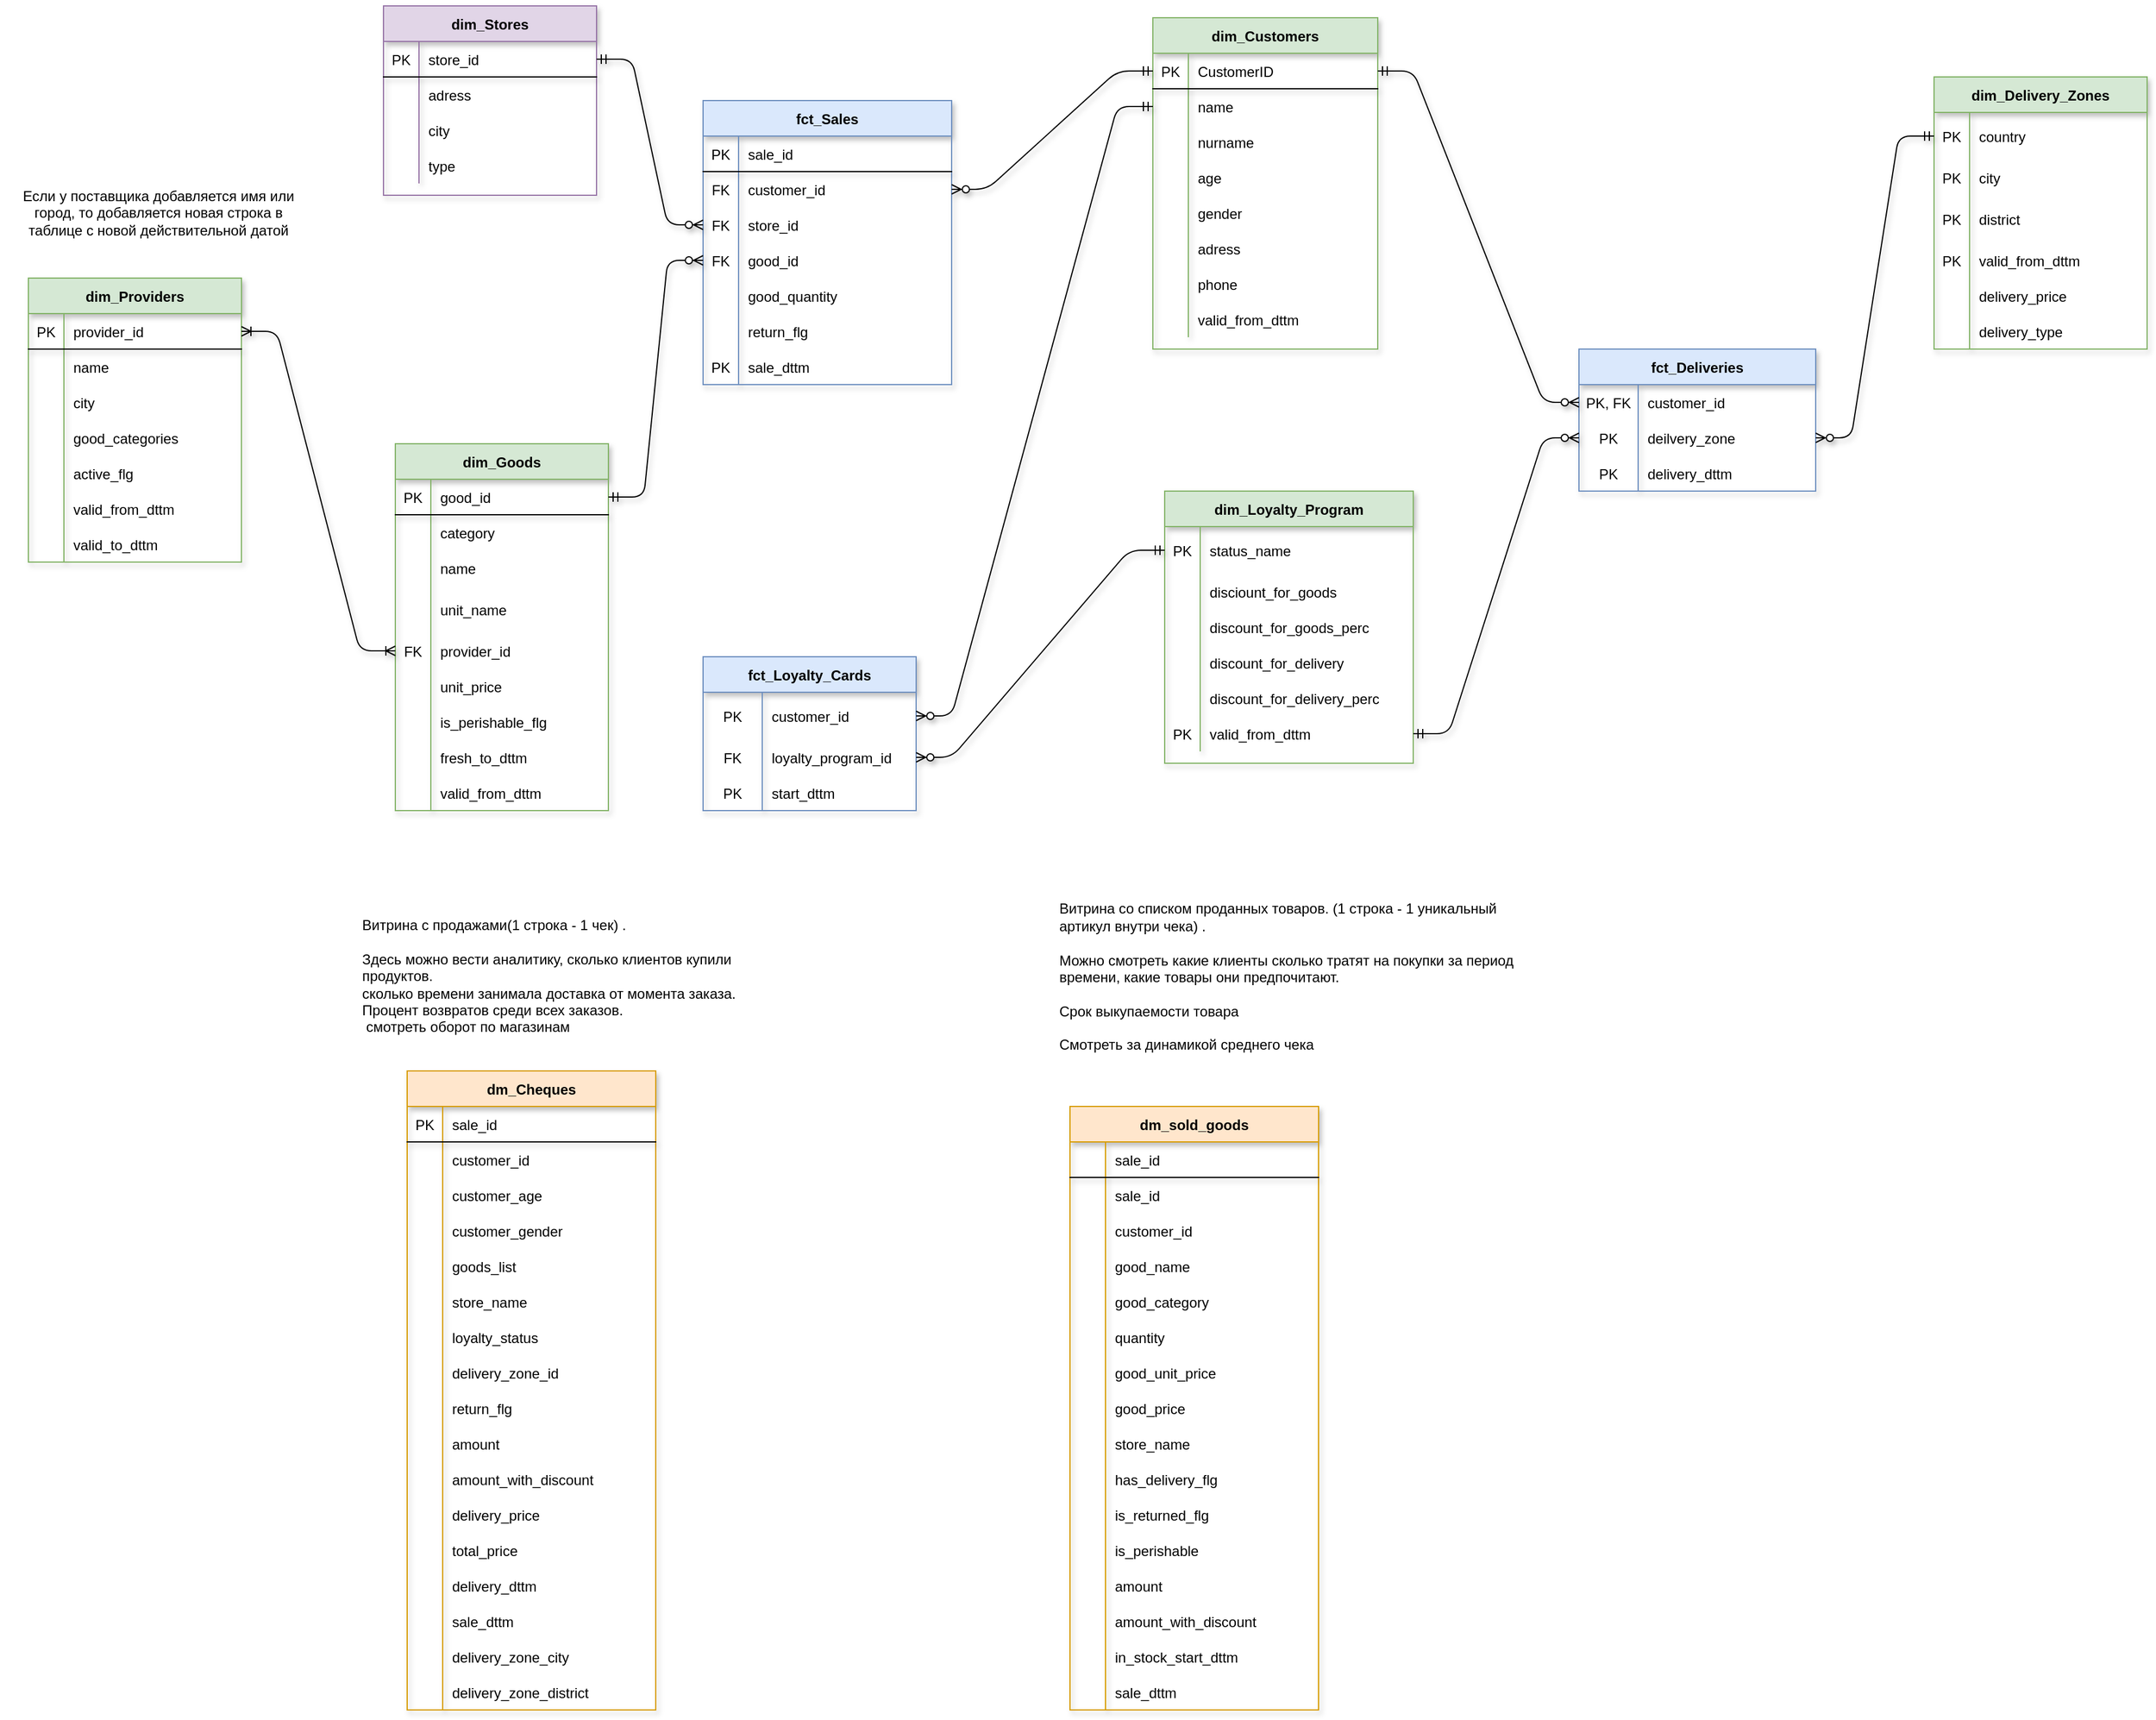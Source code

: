 <mxfile version="15.0.6" type="github">
  <diagram id="3vztMz24TurzWw2ImpLo" name="Page-1">
    <mxGraphModel dx="4938" dy="3786" grid="1" gridSize="10" guides="1" tooltips="1" connect="1" arrows="1" fold="1" page="1" pageScale="1" pageWidth="827" pageHeight="1169" math="0" shadow="0">
      <root>
        <mxCell id="0" />
        <mxCell id="1" parent="0" />
        <mxCell id="bvBYRbE7kQgS4omnUVZM-2" value="fct_Sales" style="shape=table;startSize=30;container=1;collapsible=1;childLayout=tableLayout;fixedRows=1;rowLines=0;fontStyle=1;align=center;resizeLast=1;fillColor=#dae8fc;strokeColor=#6c8ebf;shadow=1;" parent="1" vertex="1">
          <mxGeometry x="-460" y="-1210" width="210" height="240" as="geometry" />
        </mxCell>
        <mxCell id="bvBYRbE7kQgS4omnUVZM-3" value="" style="shape=partialRectangle;collapsible=0;dropTarget=0;pointerEvents=0;fillColor=none;top=0;left=0;bottom=1;right=0;points=[[0,0.5],[1,0.5]];portConstraint=eastwest;shadow=1;" parent="bvBYRbE7kQgS4omnUVZM-2" vertex="1">
          <mxGeometry y="30" width="210" height="30" as="geometry" />
        </mxCell>
        <mxCell id="bvBYRbE7kQgS4omnUVZM-4" value="PK" style="shape=partialRectangle;connectable=0;fillColor=none;top=0;left=0;bottom=0;right=0;fontStyle=0;overflow=hidden;shadow=1;" parent="bvBYRbE7kQgS4omnUVZM-3" vertex="1">
          <mxGeometry width="30" height="30" as="geometry" />
        </mxCell>
        <mxCell id="bvBYRbE7kQgS4omnUVZM-5" value="sale_id" style="shape=partialRectangle;connectable=0;fillColor=none;top=0;left=0;bottom=0;right=0;align=left;spacingLeft=6;fontStyle=0;overflow=hidden;shadow=1;" parent="bvBYRbE7kQgS4omnUVZM-3" vertex="1">
          <mxGeometry x="30" width="180" height="30" as="geometry" />
        </mxCell>
        <mxCell id="bvBYRbE7kQgS4omnUVZM-6" value="" style="shape=partialRectangle;collapsible=0;dropTarget=0;pointerEvents=0;fillColor=none;top=0;left=0;bottom=0;right=0;points=[[0,0.5],[1,0.5]];portConstraint=eastwest;shadow=1;" parent="bvBYRbE7kQgS4omnUVZM-2" vertex="1">
          <mxGeometry y="60" width="210" height="30" as="geometry" />
        </mxCell>
        <mxCell id="bvBYRbE7kQgS4omnUVZM-7" value="FK" style="shape=partialRectangle;connectable=0;fillColor=none;top=0;left=0;bottom=0;right=0;editable=1;overflow=hidden;shadow=1;" parent="bvBYRbE7kQgS4omnUVZM-6" vertex="1">
          <mxGeometry width="30" height="30" as="geometry" />
        </mxCell>
        <mxCell id="bvBYRbE7kQgS4omnUVZM-8" value="customer_id" style="shape=partialRectangle;connectable=0;fillColor=none;top=0;left=0;bottom=0;right=0;align=left;spacingLeft=6;overflow=hidden;shadow=1;" parent="bvBYRbE7kQgS4omnUVZM-6" vertex="1">
          <mxGeometry x="30" width="180" height="30" as="geometry" />
        </mxCell>
        <mxCell id="AbIgpDq-_zw52gkLQe48-46" value="" style="shape=partialRectangle;collapsible=0;dropTarget=0;pointerEvents=0;fillColor=none;top=0;left=0;bottom=0;right=0;points=[[0,0.5],[1,0.5]];portConstraint=eastwest;shadow=1;" parent="bvBYRbE7kQgS4omnUVZM-2" vertex="1">
          <mxGeometry y="90" width="210" height="30" as="geometry" />
        </mxCell>
        <mxCell id="AbIgpDq-_zw52gkLQe48-47" value="FK" style="shape=partialRectangle;connectable=0;fillColor=none;top=0;left=0;bottom=0;right=0;fontStyle=0;overflow=hidden;shadow=1;" parent="AbIgpDq-_zw52gkLQe48-46" vertex="1">
          <mxGeometry width="30" height="30" as="geometry" />
        </mxCell>
        <mxCell id="AbIgpDq-_zw52gkLQe48-48" value="store_id" style="shape=partialRectangle;connectable=0;fillColor=none;top=0;left=0;bottom=0;right=0;align=left;spacingLeft=6;fontStyle=0;overflow=hidden;shadow=1;" parent="AbIgpDq-_zw52gkLQe48-46" vertex="1">
          <mxGeometry x="30" width="180" height="30" as="geometry" />
        </mxCell>
        <mxCell id="2JttBLaBgeeHRUkPsfev-102" value="" style="shape=partialRectangle;collapsible=0;dropTarget=0;pointerEvents=0;fillColor=none;top=0;left=0;bottom=0;right=0;points=[[0,0.5],[1,0.5]];portConstraint=eastwest;shadow=1;" parent="bvBYRbE7kQgS4omnUVZM-2" vertex="1">
          <mxGeometry y="120" width="210" height="30" as="geometry" />
        </mxCell>
        <mxCell id="2JttBLaBgeeHRUkPsfev-103" value="FK" style="shape=partialRectangle;connectable=0;fillColor=none;top=0;left=0;bottom=0;right=0;fontStyle=0;overflow=hidden;shadow=1;" parent="2JttBLaBgeeHRUkPsfev-102" vertex="1">
          <mxGeometry width="30" height="30" as="geometry" />
        </mxCell>
        <mxCell id="2JttBLaBgeeHRUkPsfev-104" value="good_id" style="shape=partialRectangle;connectable=0;fillColor=none;top=0;left=0;bottom=0;right=0;align=left;spacingLeft=6;fontStyle=0;overflow=hidden;shadow=1;" parent="2JttBLaBgeeHRUkPsfev-102" vertex="1">
          <mxGeometry x="30" width="180" height="30" as="geometry" />
        </mxCell>
        <mxCell id="ls4i8sB4guF4dH7JO23H-745" value="" style="shape=partialRectangle;collapsible=0;dropTarget=0;pointerEvents=0;fillColor=none;top=0;left=0;bottom=0;right=0;points=[[0,0.5],[1,0.5]];portConstraint=eastwest;shadow=1;" parent="bvBYRbE7kQgS4omnUVZM-2" vertex="1">
          <mxGeometry y="150" width="210" height="30" as="geometry" />
        </mxCell>
        <mxCell id="ls4i8sB4guF4dH7JO23H-746" value="" style="shape=partialRectangle;connectable=0;fillColor=none;top=0;left=0;bottom=0;right=0;editable=1;overflow=hidden;" parent="ls4i8sB4guF4dH7JO23H-745" vertex="1">
          <mxGeometry width="30" height="30" as="geometry" />
        </mxCell>
        <mxCell id="ls4i8sB4guF4dH7JO23H-747" value="good_quantity" style="shape=partialRectangle;connectable=0;fillColor=none;top=0;left=0;bottom=0;right=0;align=left;spacingLeft=6;overflow=hidden;" parent="ls4i8sB4guF4dH7JO23H-745" vertex="1">
          <mxGeometry x="30" width="180" height="30" as="geometry" />
        </mxCell>
        <mxCell id="teq1aFW5qWjfhTC98Dd9-1" value="" style="shape=partialRectangle;collapsible=0;dropTarget=0;pointerEvents=0;fillColor=none;top=0;left=0;bottom=0;right=0;points=[[0,0.5],[1,0.5]];portConstraint=eastwest;shadow=1;" parent="bvBYRbE7kQgS4omnUVZM-2" vertex="1">
          <mxGeometry y="180" width="210" height="30" as="geometry" />
        </mxCell>
        <mxCell id="teq1aFW5qWjfhTC98Dd9-2" value="" style="shape=partialRectangle;connectable=0;fillColor=none;top=0;left=0;bottom=0;right=0;editable=1;overflow=hidden;shadow=1;" parent="teq1aFW5qWjfhTC98Dd9-1" vertex="1">
          <mxGeometry width="30" height="30" as="geometry" />
        </mxCell>
        <mxCell id="teq1aFW5qWjfhTC98Dd9-3" value="return_flg" style="shape=partialRectangle;connectable=0;fillColor=none;top=0;left=0;bottom=0;right=0;align=left;spacingLeft=6;overflow=hidden;shadow=1;" parent="teq1aFW5qWjfhTC98Dd9-1" vertex="1">
          <mxGeometry x="30" width="180" height="30" as="geometry" />
        </mxCell>
        <mxCell id="ls4i8sB4guF4dH7JO23H-132" value="" style="shape=partialRectangle;collapsible=0;dropTarget=0;pointerEvents=0;fillColor=none;top=0;left=0;bottom=0;right=0;points=[[0,0.5],[1,0.5]];portConstraint=eastwest;shadow=1;" parent="bvBYRbE7kQgS4omnUVZM-2" vertex="1">
          <mxGeometry y="210" width="210" height="30" as="geometry" />
        </mxCell>
        <mxCell id="ls4i8sB4guF4dH7JO23H-133" value="PK" style="shape=partialRectangle;connectable=0;fillColor=none;top=0;left=0;bottom=0;right=0;fontStyle=0;overflow=hidden;" parent="ls4i8sB4guF4dH7JO23H-132" vertex="1">
          <mxGeometry width="30" height="30" as="geometry" />
        </mxCell>
        <mxCell id="ls4i8sB4guF4dH7JO23H-134" value="sale_dttm" style="shape=partialRectangle;connectable=0;fillColor=none;top=0;left=0;bottom=0;right=0;align=left;spacingLeft=6;fontStyle=0;overflow=hidden;" parent="ls4i8sB4guF4dH7JO23H-132" vertex="1">
          <mxGeometry x="30" width="180" height="30" as="geometry" />
        </mxCell>
        <mxCell id="bvBYRbE7kQgS4omnUVZM-15" value="dim_Customers" style="shape=table;startSize=30;container=1;collapsible=1;childLayout=tableLayout;fixedRows=1;rowLines=0;fontStyle=1;align=center;resizeLast=1;fillColor=#d5e8d4;strokeColor=#82b366;shadow=1;" parent="1" vertex="1">
          <mxGeometry x="-80" y="-1280" width="190" height="280" as="geometry" />
        </mxCell>
        <mxCell id="bvBYRbE7kQgS4omnUVZM-16" value="" style="shape=partialRectangle;collapsible=0;dropTarget=0;pointerEvents=0;fillColor=none;top=0;left=0;bottom=1;right=0;points=[[0,0.5],[1,0.5]];portConstraint=eastwest;shadow=1;" parent="bvBYRbE7kQgS4omnUVZM-15" vertex="1">
          <mxGeometry y="30" width="190" height="30" as="geometry" />
        </mxCell>
        <mxCell id="bvBYRbE7kQgS4omnUVZM-17" value="PK" style="shape=partialRectangle;connectable=0;fillColor=none;top=0;left=0;bottom=0;right=0;fontStyle=0;overflow=hidden;shadow=1;" parent="bvBYRbE7kQgS4omnUVZM-16" vertex="1">
          <mxGeometry width="30" height="30" as="geometry" />
        </mxCell>
        <mxCell id="bvBYRbE7kQgS4omnUVZM-18" value="CustomerID" style="shape=partialRectangle;connectable=0;fillColor=none;top=0;left=0;bottom=0;right=0;align=left;spacingLeft=6;fontStyle=0;overflow=hidden;shadow=1;" parent="bvBYRbE7kQgS4omnUVZM-16" vertex="1">
          <mxGeometry x="30" width="160" height="30" as="geometry" />
        </mxCell>
        <mxCell id="bvBYRbE7kQgS4omnUVZM-19" value="" style="shape=partialRectangle;collapsible=0;dropTarget=0;pointerEvents=0;fillColor=none;top=0;left=0;bottom=0;right=0;points=[[0,0.5],[1,0.5]];portConstraint=eastwest;shadow=1;" parent="bvBYRbE7kQgS4omnUVZM-15" vertex="1">
          <mxGeometry y="60" width="190" height="30" as="geometry" />
        </mxCell>
        <mxCell id="bvBYRbE7kQgS4omnUVZM-20" value="" style="shape=partialRectangle;connectable=0;fillColor=none;top=0;left=0;bottom=0;right=0;editable=1;overflow=hidden;shadow=1;" parent="bvBYRbE7kQgS4omnUVZM-19" vertex="1">
          <mxGeometry width="30" height="30" as="geometry" />
        </mxCell>
        <mxCell id="bvBYRbE7kQgS4omnUVZM-21" value="name" style="shape=partialRectangle;connectable=0;fillColor=none;top=0;left=0;bottom=0;right=0;align=left;spacingLeft=6;overflow=hidden;shadow=1;" parent="bvBYRbE7kQgS4omnUVZM-19" vertex="1">
          <mxGeometry x="30" width="160" height="30" as="geometry" />
        </mxCell>
        <mxCell id="bvBYRbE7kQgS4omnUVZM-22" value="" style="shape=partialRectangle;collapsible=0;dropTarget=0;pointerEvents=0;fillColor=none;top=0;left=0;bottom=0;right=0;points=[[0,0.5],[1,0.5]];portConstraint=eastwest;shadow=1;" parent="bvBYRbE7kQgS4omnUVZM-15" vertex="1">
          <mxGeometry y="90" width="190" height="30" as="geometry" />
        </mxCell>
        <mxCell id="bvBYRbE7kQgS4omnUVZM-23" value="" style="shape=partialRectangle;connectable=0;fillColor=none;top=0;left=0;bottom=0;right=0;editable=1;overflow=hidden;shadow=1;" parent="bvBYRbE7kQgS4omnUVZM-22" vertex="1">
          <mxGeometry width="30" height="30" as="geometry" />
        </mxCell>
        <mxCell id="bvBYRbE7kQgS4omnUVZM-24" value="nurname" style="shape=partialRectangle;connectable=0;fillColor=none;top=0;left=0;bottom=0;right=0;align=left;spacingLeft=6;overflow=hidden;shadow=1;" parent="bvBYRbE7kQgS4omnUVZM-22" vertex="1">
          <mxGeometry x="30" width="160" height="30" as="geometry" />
        </mxCell>
        <mxCell id="ls4i8sB4guF4dH7JO23H-166" value="" style="shape=partialRectangle;collapsible=0;dropTarget=0;pointerEvents=0;fillColor=none;top=0;left=0;bottom=0;right=0;points=[[0,0.5],[1,0.5]];portConstraint=eastwest;shadow=1;" parent="bvBYRbE7kQgS4omnUVZM-15" vertex="1">
          <mxGeometry y="120" width="190" height="30" as="geometry" />
        </mxCell>
        <mxCell id="ls4i8sB4guF4dH7JO23H-167" value="" style="shape=partialRectangle;connectable=0;fillColor=none;top=0;left=0;bottom=0;right=0;editable=1;overflow=hidden;" parent="ls4i8sB4guF4dH7JO23H-166" vertex="1">
          <mxGeometry width="30" height="30" as="geometry" />
        </mxCell>
        <mxCell id="ls4i8sB4guF4dH7JO23H-168" value="age" style="shape=partialRectangle;connectable=0;fillColor=none;top=0;left=0;bottom=0;right=0;align=left;spacingLeft=6;overflow=hidden;" parent="ls4i8sB4guF4dH7JO23H-166" vertex="1">
          <mxGeometry x="30" width="160" height="30" as="geometry" />
        </mxCell>
        <mxCell id="ls4i8sB4guF4dH7JO23H-169" value="" style="shape=partialRectangle;collapsible=0;dropTarget=0;pointerEvents=0;fillColor=none;top=0;left=0;bottom=0;right=0;points=[[0,0.5],[1,0.5]];portConstraint=eastwest;shadow=1;" parent="bvBYRbE7kQgS4omnUVZM-15" vertex="1">
          <mxGeometry y="150" width="190" height="30" as="geometry" />
        </mxCell>
        <mxCell id="ls4i8sB4guF4dH7JO23H-170" value="" style="shape=partialRectangle;connectable=0;fillColor=none;top=0;left=0;bottom=0;right=0;editable=1;overflow=hidden;" parent="ls4i8sB4guF4dH7JO23H-169" vertex="1">
          <mxGeometry width="30" height="30" as="geometry" />
        </mxCell>
        <mxCell id="ls4i8sB4guF4dH7JO23H-171" value="gender" style="shape=partialRectangle;connectable=0;fillColor=none;top=0;left=0;bottom=0;right=0;align=left;spacingLeft=6;overflow=hidden;" parent="ls4i8sB4guF4dH7JO23H-169" vertex="1">
          <mxGeometry x="30" width="160" height="30" as="geometry" />
        </mxCell>
        <mxCell id="ls4i8sB4guF4dH7JO23H-762" value="" style="shape=partialRectangle;collapsible=0;dropTarget=0;pointerEvents=0;fillColor=none;top=0;left=0;bottom=0;right=0;points=[[0,0.5],[1,0.5]];portConstraint=eastwest;shadow=1;" parent="bvBYRbE7kQgS4omnUVZM-15" vertex="1">
          <mxGeometry y="180" width="190" height="30" as="geometry" />
        </mxCell>
        <mxCell id="ls4i8sB4guF4dH7JO23H-763" value="" style="shape=partialRectangle;connectable=0;fillColor=none;top=0;left=0;bottom=0;right=0;editable=1;overflow=hidden;" parent="ls4i8sB4guF4dH7JO23H-762" vertex="1">
          <mxGeometry width="30" height="30" as="geometry" />
        </mxCell>
        <mxCell id="ls4i8sB4guF4dH7JO23H-764" value="adress" style="shape=partialRectangle;connectable=0;fillColor=none;top=0;left=0;bottom=0;right=0;align=left;spacingLeft=6;overflow=hidden;" parent="ls4i8sB4guF4dH7JO23H-762" vertex="1">
          <mxGeometry x="30" width="160" height="30" as="geometry" />
        </mxCell>
        <mxCell id="bvBYRbE7kQgS4omnUVZM-25" value="" style="shape=partialRectangle;collapsible=0;dropTarget=0;pointerEvents=0;fillColor=none;top=0;left=0;bottom=0;right=0;points=[[0,0.5],[1,0.5]];portConstraint=eastwest;shadow=1;" parent="bvBYRbE7kQgS4omnUVZM-15" vertex="1">
          <mxGeometry y="210" width="190" height="30" as="geometry" />
        </mxCell>
        <mxCell id="bvBYRbE7kQgS4omnUVZM-26" value="" style="shape=partialRectangle;connectable=0;fillColor=none;top=0;left=0;bottom=0;right=0;editable=1;overflow=hidden;shadow=1;" parent="bvBYRbE7kQgS4omnUVZM-25" vertex="1">
          <mxGeometry width="30" height="30" as="geometry" />
        </mxCell>
        <mxCell id="bvBYRbE7kQgS4omnUVZM-27" value="phone" style="shape=partialRectangle;connectable=0;fillColor=none;top=0;left=0;bottom=0;right=0;align=left;spacingLeft=6;overflow=hidden;shadow=1;" parent="bvBYRbE7kQgS4omnUVZM-25" vertex="1">
          <mxGeometry x="30" width="160" height="30" as="geometry" />
        </mxCell>
        <mxCell id="ls4i8sB4guF4dH7JO23H-765" value="" style="shape=partialRectangle;collapsible=0;dropTarget=0;pointerEvents=0;fillColor=none;top=0;left=0;bottom=0;right=0;points=[[0,0.5],[1,0.5]];portConstraint=eastwest;shadow=1;" parent="bvBYRbE7kQgS4omnUVZM-15" vertex="1">
          <mxGeometry y="240" width="190" height="30" as="geometry" />
        </mxCell>
        <mxCell id="ls4i8sB4guF4dH7JO23H-766" value="" style="shape=partialRectangle;connectable=0;fillColor=none;top=0;left=0;bottom=0;right=0;editable=1;overflow=hidden;" parent="ls4i8sB4guF4dH7JO23H-765" vertex="1">
          <mxGeometry width="30" height="30" as="geometry" />
        </mxCell>
        <mxCell id="ls4i8sB4guF4dH7JO23H-767" value="valid_from_dttm" style="shape=partialRectangle;connectable=0;fillColor=none;top=0;left=0;bottom=0;right=0;align=left;spacingLeft=6;overflow=hidden;" parent="ls4i8sB4guF4dH7JO23H-765" vertex="1">
          <mxGeometry x="30" width="160" height="30" as="geometry" />
        </mxCell>
        <mxCell id="bvBYRbE7kQgS4omnUVZM-28" value="dim_Stores" style="shape=table;startSize=30;container=1;collapsible=1;childLayout=tableLayout;fixedRows=1;rowLines=0;fontStyle=1;align=center;resizeLast=1;fillColor=#e1d5e7;strokeColor=#9673a6;shadow=1;" parent="1" vertex="1">
          <mxGeometry x="-730" y="-1290" width="180" height="160" as="geometry" />
        </mxCell>
        <mxCell id="bvBYRbE7kQgS4omnUVZM-29" value="" style="shape=partialRectangle;collapsible=0;dropTarget=0;pointerEvents=0;fillColor=none;top=0;left=0;bottom=1;right=0;points=[[0,0.5],[1,0.5]];portConstraint=eastwest;shadow=1;" parent="bvBYRbE7kQgS4omnUVZM-28" vertex="1">
          <mxGeometry y="30" width="180" height="30" as="geometry" />
        </mxCell>
        <mxCell id="bvBYRbE7kQgS4omnUVZM-30" value="PK" style="shape=partialRectangle;connectable=0;fillColor=none;top=0;left=0;bottom=0;right=0;fontStyle=0;overflow=hidden;shadow=1;" parent="bvBYRbE7kQgS4omnUVZM-29" vertex="1">
          <mxGeometry width="30" height="30" as="geometry" />
        </mxCell>
        <mxCell id="bvBYRbE7kQgS4omnUVZM-31" value="store_id" style="shape=partialRectangle;connectable=0;fillColor=none;top=0;left=0;bottom=0;right=0;align=left;spacingLeft=6;fontStyle=0;overflow=hidden;shadow=1;" parent="bvBYRbE7kQgS4omnUVZM-29" vertex="1">
          <mxGeometry x="30" width="150" height="30" as="geometry" />
        </mxCell>
        <mxCell id="bvBYRbE7kQgS4omnUVZM-32" value="" style="shape=partialRectangle;collapsible=0;dropTarget=0;pointerEvents=0;fillColor=none;top=0;left=0;bottom=0;right=0;points=[[0,0.5],[1,0.5]];portConstraint=eastwest;shadow=1;" parent="bvBYRbE7kQgS4omnUVZM-28" vertex="1">
          <mxGeometry y="60" width="180" height="30" as="geometry" />
        </mxCell>
        <mxCell id="bvBYRbE7kQgS4omnUVZM-33" value="" style="shape=partialRectangle;connectable=0;fillColor=none;top=0;left=0;bottom=0;right=0;editable=1;overflow=hidden;shadow=1;" parent="bvBYRbE7kQgS4omnUVZM-32" vertex="1">
          <mxGeometry width="30" height="30" as="geometry" />
        </mxCell>
        <mxCell id="bvBYRbE7kQgS4omnUVZM-34" value="adress" style="shape=partialRectangle;connectable=0;fillColor=none;top=0;left=0;bottom=0;right=0;align=left;spacingLeft=6;overflow=hidden;shadow=1;" parent="bvBYRbE7kQgS4omnUVZM-32" vertex="1">
          <mxGeometry x="30" width="150" height="30" as="geometry" />
        </mxCell>
        <mxCell id="bvBYRbE7kQgS4omnUVZM-35" value="" style="shape=partialRectangle;collapsible=0;dropTarget=0;pointerEvents=0;fillColor=none;top=0;left=0;bottom=0;right=0;points=[[0,0.5],[1,0.5]];portConstraint=eastwest;shadow=1;" parent="bvBYRbE7kQgS4omnUVZM-28" vertex="1">
          <mxGeometry y="90" width="180" height="30" as="geometry" />
        </mxCell>
        <mxCell id="bvBYRbE7kQgS4omnUVZM-36" value="" style="shape=partialRectangle;connectable=0;fillColor=none;top=0;left=0;bottom=0;right=0;editable=1;overflow=hidden;shadow=1;" parent="bvBYRbE7kQgS4omnUVZM-35" vertex="1">
          <mxGeometry width="30" height="30" as="geometry" />
        </mxCell>
        <mxCell id="bvBYRbE7kQgS4omnUVZM-37" value="city" style="shape=partialRectangle;connectable=0;fillColor=none;top=0;left=0;bottom=0;right=0;align=left;spacingLeft=6;overflow=hidden;shadow=1;" parent="bvBYRbE7kQgS4omnUVZM-35" vertex="1">
          <mxGeometry x="30" width="150" height="30" as="geometry" />
        </mxCell>
        <mxCell id="bvBYRbE7kQgS4omnUVZM-38" value="" style="shape=partialRectangle;collapsible=0;dropTarget=0;pointerEvents=0;fillColor=none;top=0;left=0;bottom=0;right=0;points=[[0,0.5],[1,0.5]];portConstraint=eastwest;shadow=1;" parent="bvBYRbE7kQgS4omnUVZM-28" vertex="1">
          <mxGeometry y="120" width="180" height="30" as="geometry" />
        </mxCell>
        <mxCell id="bvBYRbE7kQgS4omnUVZM-39" value="" style="shape=partialRectangle;connectable=0;fillColor=none;top=0;left=0;bottom=0;right=0;editable=1;overflow=hidden;shadow=1;" parent="bvBYRbE7kQgS4omnUVZM-38" vertex="1">
          <mxGeometry width="30" height="30" as="geometry" />
        </mxCell>
        <mxCell id="bvBYRbE7kQgS4omnUVZM-40" value="type" style="shape=partialRectangle;connectable=0;fillColor=none;top=0;left=0;bottom=0;right=0;align=left;spacingLeft=6;overflow=hidden;shadow=1;" parent="bvBYRbE7kQgS4omnUVZM-38" vertex="1">
          <mxGeometry x="30" width="150" height="30" as="geometry" />
        </mxCell>
        <mxCell id="bvBYRbE7kQgS4omnUVZM-75" value="dim_Loyalty_Program" style="shape=table;startSize=30;container=1;collapsible=1;childLayout=tableLayout;fixedRows=1;rowLines=0;fontStyle=1;align=center;resizeLast=1;fillColor=#d5e8d4;strokeColor=#82b366;shadow=1;" parent="1" vertex="1">
          <mxGeometry x="-70" y="-880" width="210" height="230" as="geometry" />
        </mxCell>
        <mxCell id="bvBYRbE7kQgS4omnUVZM-79" value="" style="shape=partialRectangle;collapsible=0;dropTarget=0;pointerEvents=0;fillColor=none;top=0;left=0;bottom=0;right=0;points=[[0,0.5],[1,0.5]];portConstraint=eastwest;shadow=1;" parent="bvBYRbE7kQgS4omnUVZM-75" vertex="1">
          <mxGeometry y="30" width="210" height="40" as="geometry" />
        </mxCell>
        <mxCell id="bvBYRbE7kQgS4omnUVZM-80" value="PK" style="shape=partialRectangle;connectable=0;fillColor=none;top=0;left=0;bottom=0;right=0;editable=1;overflow=hidden;shadow=1;" parent="bvBYRbE7kQgS4omnUVZM-79" vertex="1">
          <mxGeometry width="30" height="40" as="geometry" />
        </mxCell>
        <mxCell id="bvBYRbE7kQgS4omnUVZM-81" value="status_name" style="shape=partialRectangle;connectable=0;fillColor=none;top=0;left=0;bottom=0;right=0;align=left;spacingLeft=6;overflow=hidden;shadow=1;" parent="bvBYRbE7kQgS4omnUVZM-79" vertex="1">
          <mxGeometry x="30" width="180" height="40" as="geometry" />
        </mxCell>
        <mxCell id="ls4i8sB4guF4dH7JO23H-733" value="" style="shape=partialRectangle;collapsible=0;dropTarget=0;pointerEvents=0;fillColor=none;top=0;left=0;bottom=0;right=0;points=[[0,0.5],[1,0.5]];portConstraint=eastwest;shadow=1;" parent="bvBYRbE7kQgS4omnUVZM-75" vertex="1">
          <mxGeometry y="70" width="210" height="30" as="geometry" />
        </mxCell>
        <mxCell id="ls4i8sB4guF4dH7JO23H-734" value="" style="shape=partialRectangle;connectable=0;fillColor=none;top=0;left=0;bottom=0;right=0;editable=1;overflow=hidden;" parent="ls4i8sB4guF4dH7JO23H-733" vertex="1">
          <mxGeometry width="30" height="30" as="geometry" />
        </mxCell>
        <mxCell id="ls4i8sB4guF4dH7JO23H-735" value="disciount_for_goods" style="shape=partialRectangle;connectable=0;fillColor=none;top=0;left=0;bottom=0;right=0;align=left;spacingLeft=6;overflow=hidden;" parent="ls4i8sB4guF4dH7JO23H-733" vertex="1">
          <mxGeometry x="30" width="180" height="30" as="geometry" />
        </mxCell>
        <mxCell id="ls4i8sB4guF4dH7JO23H-730" value="" style="shape=partialRectangle;collapsible=0;dropTarget=0;pointerEvents=0;fillColor=none;top=0;left=0;bottom=0;right=0;points=[[0,0.5],[1,0.5]];portConstraint=eastwest;shadow=1;" parent="bvBYRbE7kQgS4omnUVZM-75" vertex="1">
          <mxGeometry y="100" width="210" height="30" as="geometry" />
        </mxCell>
        <mxCell id="ls4i8sB4guF4dH7JO23H-731" value="" style="shape=partialRectangle;connectable=0;fillColor=none;top=0;left=0;bottom=0;right=0;fontStyle=0;overflow=hidden;" parent="ls4i8sB4guF4dH7JO23H-730" vertex="1">
          <mxGeometry width="30" height="30" as="geometry" />
        </mxCell>
        <mxCell id="ls4i8sB4guF4dH7JO23H-732" value="discount_for_goods_perc" style="shape=partialRectangle;connectable=0;fillColor=none;top=0;left=0;bottom=0;right=0;align=left;spacingLeft=6;fontStyle=0;overflow=hidden;" parent="ls4i8sB4guF4dH7JO23H-730" vertex="1">
          <mxGeometry x="30" width="180" height="30" as="geometry" />
        </mxCell>
        <mxCell id="ls4i8sB4guF4dH7JO23H-736" value="" style="shape=partialRectangle;collapsible=0;dropTarget=0;pointerEvents=0;fillColor=none;top=0;left=0;bottom=0;right=0;points=[[0,0.5],[1,0.5]];portConstraint=eastwest;shadow=1;" parent="bvBYRbE7kQgS4omnUVZM-75" vertex="1">
          <mxGeometry y="130" width="210" height="30" as="geometry" />
        </mxCell>
        <mxCell id="ls4i8sB4guF4dH7JO23H-737" value="" style="shape=partialRectangle;connectable=0;fillColor=none;top=0;left=0;bottom=0;right=0;editable=1;overflow=hidden;" parent="ls4i8sB4guF4dH7JO23H-736" vertex="1">
          <mxGeometry width="30" height="30" as="geometry" />
        </mxCell>
        <mxCell id="ls4i8sB4guF4dH7JO23H-738" value="discount_for_delivery" style="shape=partialRectangle;connectable=0;fillColor=none;top=0;left=0;bottom=0;right=0;align=left;spacingLeft=6;overflow=hidden;" parent="ls4i8sB4guF4dH7JO23H-736" vertex="1">
          <mxGeometry x="30" width="180" height="30" as="geometry" />
        </mxCell>
        <mxCell id="bvBYRbE7kQgS4omnUVZM-159" value="" style="shape=partialRectangle;collapsible=0;dropTarget=0;pointerEvents=0;fillColor=none;top=0;left=0;bottom=0;right=0;points=[[0,0.5],[1,0.5]];portConstraint=eastwest;shadow=1;" parent="bvBYRbE7kQgS4omnUVZM-75" vertex="1">
          <mxGeometry y="160" width="210" height="30" as="geometry" />
        </mxCell>
        <mxCell id="bvBYRbE7kQgS4omnUVZM-160" value="" style="shape=partialRectangle;connectable=0;fillColor=none;top=0;left=0;bottom=0;right=0;editable=1;overflow=hidden;shadow=1;" parent="bvBYRbE7kQgS4omnUVZM-159" vertex="1">
          <mxGeometry width="30" height="30" as="geometry" />
        </mxCell>
        <mxCell id="bvBYRbE7kQgS4omnUVZM-161" value="discount_for_delivery_perc" style="shape=partialRectangle;connectable=0;fillColor=none;top=0;left=0;bottom=0;right=0;align=left;spacingLeft=6;overflow=hidden;shadow=1;" parent="bvBYRbE7kQgS4omnUVZM-159" vertex="1">
          <mxGeometry x="30" width="180" height="30" as="geometry" />
        </mxCell>
        <mxCell id="bvBYRbE7kQgS4omnUVZM-82" value="" style="shape=partialRectangle;collapsible=0;dropTarget=0;pointerEvents=0;fillColor=none;top=0;left=0;bottom=0;right=0;points=[[0,0.5],[1,0.5]];portConstraint=eastwest;shadow=1;" parent="bvBYRbE7kQgS4omnUVZM-75" vertex="1">
          <mxGeometry y="190" width="210" height="30" as="geometry" />
        </mxCell>
        <mxCell id="bvBYRbE7kQgS4omnUVZM-83" value="PK" style="shape=partialRectangle;connectable=0;fillColor=none;top=0;left=0;bottom=0;right=0;editable=1;overflow=hidden;shadow=1;" parent="bvBYRbE7kQgS4omnUVZM-82" vertex="1">
          <mxGeometry width="30" height="30" as="geometry" />
        </mxCell>
        <mxCell id="bvBYRbE7kQgS4omnUVZM-84" value="valid_from_dttm" style="shape=partialRectangle;connectable=0;fillColor=none;top=0;left=0;bottom=0;right=0;align=left;spacingLeft=6;overflow=hidden;shadow=1;" parent="bvBYRbE7kQgS4omnUVZM-82" vertex="1">
          <mxGeometry x="30" width="180" height="30" as="geometry" />
        </mxCell>
        <mxCell id="2JttBLaBgeeHRUkPsfev-101" value="" style="edgeStyle=entityRelationEdgeStyle;fontSize=12;html=1;endArrow=ERzeroToMany;startArrow=ERmandOne;entryX=1;entryY=0.5;entryDx=0;entryDy=0;exitX=0;exitY=0.5;exitDx=0;exitDy=0;shadow=1;" parent="1" source="bvBYRbE7kQgS4omnUVZM-16" target="bvBYRbE7kQgS4omnUVZM-6" edge="1">
          <mxGeometry width="100" height="100" relative="1" as="geometry">
            <mxPoint x="-450" y="-770.0" as="sourcePoint" />
            <mxPoint x="-610" y="-690.0" as="targetPoint" />
          </mxGeometry>
        </mxCell>
        <mxCell id="2JttBLaBgeeHRUkPsfev-111" value="" style="edgeStyle=entityRelationEdgeStyle;fontSize=12;html=1;endArrow=ERzeroToMany;startArrow=ERmandOne;entryX=0;entryY=0.5;entryDx=0;entryDy=0;exitX=1;exitY=0.5;exitDx=0;exitDy=0;shadow=1;" parent="1" source="bvBYRbE7kQgS4omnUVZM-29" target="AbIgpDq-_zw52gkLQe48-46" edge="1">
          <mxGeometry width="100" height="100" relative="1" as="geometry">
            <mxPoint x="-670" y="-1045" as="sourcePoint" />
            <mxPoint x="-590" y="-645.0" as="targetPoint" />
          </mxGeometry>
        </mxCell>
        <mxCell id="teq1aFW5qWjfhTC98Dd9-10" value="dim_Goods" style="shape=table;startSize=30;container=1;collapsible=1;childLayout=tableLayout;fixedRows=1;rowLines=0;fontStyle=1;align=center;resizeLast=1;fillColor=#d5e8d4;strokeColor=#82b366;shadow=1;" parent="1" vertex="1">
          <mxGeometry x="-720" y="-920" width="180" height="310" as="geometry" />
        </mxCell>
        <mxCell id="teq1aFW5qWjfhTC98Dd9-11" value="" style="shape=partialRectangle;collapsible=0;dropTarget=0;pointerEvents=0;fillColor=none;top=0;left=0;bottom=1;right=0;points=[[0,0.5],[1,0.5]];portConstraint=eastwest;shadow=1;" parent="teq1aFW5qWjfhTC98Dd9-10" vertex="1">
          <mxGeometry y="30" width="180" height="30" as="geometry" />
        </mxCell>
        <mxCell id="teq1aFW5qWjfhTC98Dd9-12" value="PK" style="shape=partialRectangle;connectable=0;fillColor=none;top=0;left=0;bottom=0;right=0;fontStyle=0;overflow=hidden;shadow=1;" parent="teq1aFW5qWjfhTC98Dd9-11" vertex="1">
          <mxGeometry width="30" height="30" as="geometry" />
        </mxCell>
        <mxCell id="teq1aFW5qWjfhTC98Dd9-13" value="good_id" style="shape=partialRectangle;connectable=0;fillColor=none;top=0;left=0;bottom=0;right=0;align=left;spacingLeft=6;fontStyle=0;overflow=hidden;shadow=1;" parent="teq1aFW5qWjfhTC98Dd9-11" vertex="1">
          <mxGeometry x="30" width="150" height="30" as="geometry" />
        </mxCell>
        <mxCell id="teq1aFW5qWjfhTC98Dd9-29" value="" style="shape=partialRectangle;collapsible=0;dropTarget=0;pointerEvents=0;fillColor=none;top=0;left=0;bottom=0;right=0;points=[[0,0.5],[1,0.5]];portConstraint=eastwest;shadow=1;" parent="teq1aFW5qWjfhTC98Dd9-10" vertex="1">
          <mxGeometry y="60" width="180" height="30" as="geometry" />
        </mxCell>
        <mxCell id="teq1aFW5qWjfhTC98Dd9-30" value="" style="shape=partialRectangle;connectable=0;fillColor=none;top=0;left=0;bottom=0;right=0;editable=1;overflow=hidden;shadow=1;" parent="teq1aFW5qWjfhTC98Dd9-29" vertex="1">
          <mxGeometry width="30" height="30" as="geometry" />
        </mxCell>
        <mxCell id="teq1aFW5qWjfhTC98Dd9-31" value="category" style="shape=partialRectangle;connectable=0;fillColor=none;top=0;left=0;bottom=0;right=0;align=left;spacingLeft=6;overflow=hidden;shadow=1;" parent="teq1aFW5qWjfhTC98Dd9-29" vertex="1">
          <mxGeometry x="30" width="150" height="30" as="geometry" />
        </mxCell>
        <mxCell id="teq1aFW5qWjfhTC98Dd9-37" value="" style="shape=partialRectangle;collapsible=0;dropTarget=0;pointerEvents=0;fillColor=none;top=0;left=0;bottom=0;right=0;points=[[0,0.5],[1,0.5]];portConstraint=eastwest;shadow=1;" parent="teq1aFW5qWjfhTC98Dd9-10" vertex="1">
          <mxGeometry y="90" width="180" height="30" as="geometry" />
        </mxCell>
        <mxCell id="teq1aFW5qWjfhTC98Dd9-38" value="" style="shape=partialRectangle;connectable=0;fillColor=none;top=0;left=0;bottom=0;right=0;editable=1;overflow=hidden;shadow=1;" parent="teq1aFW5qWjfhTC98Dd9-37" vertex="1">
          <mxGeometry width="30" height="30" as="geometry" />
        </mxCell>
        <mxCell id="teq1aFW5qWjfhTC98Dd9-39" value="name" style="shape=partialRectangle;connectable=0;fillColor=none;top=0;left=0;bottom=0;right=0;align=left;spacingLeft=6;overflow=hidden;shadow=1;" parent="teq1aFW5qWjfhTC98Dd9-37" vertex="1">
          <mxGeometry x="30" width="150" height="30" as="geometry" />
        </mxCell>
        <mxCell id="teq1aFW5qWjfhTC98Dd9-40" value="" style="shape=partialRectangle;collapsible=0;dropTarget=0;pointerEvents=0;fillColor=none;top=0;left=0;bottom=0;right=0;points=[[0,0.5],[1,0.5]];portConstraint=eastwest;shadow=1;" parent="teq1aFW5qWjfhTC98Dd9-10" vertex="1">
          <mxGeometry y="120" width="180" height="40" as="geometry" />
        </mxCell>
        <mxCell id="teq1aFW5qWjfhTC98Dd9-41" value="" style="shape=partialRectangle;connectable=0;fillColor=none;top=0;left=0;bottom=0;right=0;editable=1;overflow=hidden;shadow=1;" parent="teq1aFW5qWjfhTC98Dd9-40" vertex="1">
          <mxGeometry width="30" height="40" as="geometry" />
        </mxCell>
        <mxCell id="teq1aFW5qWjfhTC98Dd9-42" value="unit_name" style="shape=partialRectangle;connectable=0;fillColor=none;top=0;left=0;bottom=0;right=0;align=left;spacingLeft=6;overflow=hidden;shadow=1;" parent="teq1aFW5qWjfhTC98Dd9-40" vertex="1">
          <mxGeometry x="30" width="150" height="40" as="geometry" />
        </mxCell>
        <mxCell id="ls4i8sB4guF4dH7JO23H-234" value="" style="shape=partialRectangle;collapsible=0;dropTarget=0;pointerEvents=0;fillColor=none;top=0;left=0;bottom=0;right=0;points=[[0,0.5],[1,0.5]];portConstraint=eastwest;shadow=1;" parent="teq1aFW5qWjfhTC98Dd9-10" vertex="1">
          <mxGeometry y="160" width="180" height="30" as="geometry" />
        </mxCell>
        <mxCell id="ls4i8sB4guF4dH7JO23H-235" value="FK" style="shape=partialRectangle;connectable=0;fillColor=none;top=0;left=0;bottom=0;right=0;editable=1;overflow=hidden;" parent="ls4i8sB4guF4dH7JO23H-234" vertex="1">
          <mxGeometry width="30" height="30" as="geometry" />
        </mxCell>
        <mxCell id="ls4i8sB4guF4dH7JO23H-236" value="provider_id" style="shape=partialRectangle;connectable=0;fillColor=none;top=0;left=0;bottom=0;right=0;align=left;spacingLeft=6;overflow=hidden;" parent="ls4i8sB4guF4dH7JO23H-234" vertex="1">
          <mxGeometry x="30" width="150" height="30" as="geometry" />
        </mxCell>
        <mxCell id="AbIgpDq-_zw52gkLQe48-8" value="" style="shape=partialRectangle;collapsible=0;dropTarget=0;pointerEvents=0;fillColor=none;top=0;left=0;bottom=0;right=0;points=[[0,0.5],[1,0.5]];portConstraint=eastwest;shadow=1;" parent="teq1aFW5qWjfhTC98Dd9-10" vertex="1">
          <mxGeometry y="190" width="180" height="30" as="geometry" />
        </mxCell>
        <mxCell id="AbIgpDq-_zw52gkLQe48-9" value="" style="shape=partialRectangle;connectable=0;fillColor=none;top=0;left=0;bottom=0;right=0;editable=1;overflow=hidden;shadow=1;" parent="AbIgpDq-_zw52gkLQe48-8" vertex="1">
          <mxGeometry width="30" height="30" as="geometry" />
        </mxCell>
        <mxCell id="AbIgpDq-_zw52gkLQe48-10" value="unit_price" style="shape=partialRectangle;connectable=0;fillColor=none;top=0;left=0;bottom=0;right=0;align=left;spacingLeft=6;overflow=hidden;shadow=1;" parent="AbIgpDq-_zw52gkLQe48-8" vertex="1">
          <mxGeometry x="30" width="150" height="30" as="geometry" />
        </mxCell>
        <mxCell id="teq1aFW5qWjfhTC98Dd9-34" value="" style="shape=partialRectangle;collapsible=0;dropTarget=0;pointerEvents=0;fillColor=none;top=0;left=0;bottom=0;right=0;points=[[0,0.5],[1,0.5]];portConstraint=eastwest;shadow=1;" parent="teq1aFW5qWjfhTC98Dd9-10" vertex="1">
          <mxGeometry y="220" width="180" height="30" as="geometry" />
        </mxCell>
        <mxCell id="teq1aFW5qWjfhTC98Dd9-35" value="" style="shape=partialRectangle;connectable=0;fillColor=none;top=0;left=0;bottom=0;right=0;editable=1;overflow=hidden;shadow=1;" parent="teq1aFW5qWjfhTC98Dd9-34" vertex="1">
          <mxGeometry width="30" height="30" as="geometry" />
        </mxCell>
        <mxCell id="teq1aFW5qWjfhTC98Dd9-36" value="is_perishable_flg" style="shape=partialRectangle;connectable=0;fillColor=none;top=0;left=0;bottom=0;right=0;align=left;spacingLeft=6;overflow=hidden;shadow=1;" parent="teq1aFW5qWjfhTC98Dd9-34" vertex="1">
          <mxGeometry x="30" width="150" height="30" as="geometry" />
        </mxCell>
        <mxCell id="teq1aFW5qWjfhTC98Dd9-48" value="" style="shape=partialRectangle;collapsible=0;dropTarget=0;pointerEvents=0;fillColor=none;top=0;left=0;bottom=0;right=0;points=[[0,0.5],[1,0.5]];portConstraint=eastwest;shadow=1;" parent="teq1aFW5qWjfhTC98Dd9-10" vertex="1">
          <mxGeometry y="250" width="180" height="30" as="geometry" />
        </mxCell>
        <mxCell id="teq1aFW5qWjfhTC98Dd9-49" value="" style="shape=partialRectangle;connectable=0;fillColor=none;top=0;left=0;bottom=0;right=0;editable=1;overflow=hidden;shadow=1;" parent="teq1aFW5qWjfhTC98Dd9-48" vertex="1">
          <mxGeometry width="30" height="30" as="geometry" />
        </mxCell>
        <mxCell id="teq1aFW5qWjfhTC98Dd9-50" value="fresh_to_dttm" style="shape=partialRectangle;connectable=0;fillColor=none;top=0;left=0;bottom=0;right=0;align=left;spacingLeft=6;overflow=hidden;shadow=1;" parent="teq1aFW5qWjfhTC98Dd9-48" vertex="1">
          <mxGeometry x="30" width="150" height="30" as="geometry" />
        </mxCell>
        <mxCell id="teq1aFW5qWjfhTC98Dd9-17" value="" style="shape=partialRectangle;collapsible=0;dropTarget=0;pointerEvents=0;fillColor=none;top=0;left=0;bottom=0;right=0;points=[[0,0.5],[1,0.5]];portConstraint=eastwest;align=left;shadow=1;" parent="teq1aFW5qWjfhTC98Dd9-10" vertex="1">
          <mxGeometry y="280" width="180" height="30" as="geometry" />
        </mxCell>
        <mxCell id="teq1aFW5qWjfhTC98Dd9-18" value="" style="shape=partialRectangle;connectable=0;fillColor=none;top=0;left=0;bottom=0;right=0;editable=1;overflow=hidden;shadow=1;" parent="teq1aFW5qWjfhTC98Dd9-17" vertex="1">
          <mxGeometry width="30" height="30" as="geometry" />
        </mxCell>
        <mxCell id="teq1aFW5qWjfhTC98Dd9-19" value="valid_from_dttm" style="shape=partialRectangle;connectable=0;fillColor=none;top=0;left=0;bottom=0;right=0;align=left;spacingLeft=6;overflow=hidden;shadow=1;" parent="teq1aFW5qWjfhTC98Dd9-17" vertex="1">
          <mxGeometry x="30" width="150" height="30" as="geometry" />
        </mxCell>
        <mxCell id="ls4i8sB4guF4dH7JO23H-15" value="dim_Delivery_Zones" style="shape=table;startSize=30;container=1;collapsible=1;childLayout=tableLayout;fixedRows=1;rowLines=0;fontStyle=1;align=center;resizeLast=1;fillColor=#d5e8d4;strokeColor=#82b366;shadow=1;" parent="1" vertex="1">
          <mxGeometry x="580" y="-1230" width="180" height="230" as="geometry" />
        </mxCell>
        <mxCell id="ls4i8sB4guF4dH7JO23H-25" value="" style="shape=partialRectangle;collapsible=0;dropTarget=0;pointerEvents=0;fillColor=none;top=0;left=0;bottom=0;right=0;points=[[0,0.5],[1,0.5]];portConstraint=eastwest;shadow=1;" parent="ls4i8sB4guF4dH7JO23H-15" vertex="1">
          <mxGeometry y="30" width="180" height="40" as="geometry" />
        </mxCell>
        <mxCell id="ls4i8sB4guF4dH7JO23H-26" value="PK" style="shape=partialRectangle;connectable=0;fillColor=none;top=0;left=0;bottom=0;right=0;editable=1;overflow=hidden;shadow=1;" parent="ls4i8sB4guF4dH7JO23H-25" vertex="1">
          <mxGeometry width="30" height="40" as="geometry" />
        </mxCell>
        <mxCell id="ls4i8sB4guF4dH7JO23H-27" value="country" style="shape=partialRectangle;connectable=0;fillColor=none;top=0;left=0;bottom=0;right=0;align=left;spacingLeft=6;overflow=hidden;shadow=1;" parent="ls4i8sB4guF4dH7JO23H-25" vertex="1">
          <mxGeometry x="30" width="150" height="40" as="geometry" />
        </mxCell>
        <mxCell id="ls4i8sB4guF4dH7JO23H-19" value="" style="shape=partialRectangle;collapsible=0;dropTarget=0;pointerEvents=0;fillColor=none;top=0;left=0;bottom=0;right=0;points=[[0,0.5],[1,0.5]];portConstraint=eastwest;shadow=1;" parent="ls4i8sB4guF4dH7JO23H-15" vertex="1">
          <mxGeometry y="70" width="180" height="30" as="geometry" />
        </mxCell>
        <mxCell id="ls4i8sB4guF4dH7JO23H-20" value="PK" style="shape=partialRectangle;connectable=0;fillColor=none;top=0;left=0;bottom=0;right=0;editable=1;overflow=hidden;shadow=1;" parent="ls4i8sB4guF4dH7JO23H-19" vertex="1">
          <mxGeometry width="30" height="30" as="geometry" />
        </mxCell>
        <mxCell id="ls4i8sB4guF4dH7JO23H-21" value="city" style="shape=partialRectangle;connectable=0;fillColor=none;top=0;left=0;bottom=0;right=0;align=left;spacingLeft=6;overflow=hidden;shadow=1;" parent="ls4i8sB4guF4dH7JO23H-19" vertex="1">
          <mxGeometry x="30" width="150" height="30" as="geometry" />
        </mxCell>
        <mxCell id="ls4i8sB4guF4dH7JO23H-22" value="" style="shape=partialRectangle;collapsible=0;dropTarget=0;pointerEvents=0;fillColor=none;top=0;left=0;bottom=0;right=0;points=[[0,0.5],[1,0.5]];portConstraint=eastwest;shadow=1;" parent="ls4i8sB4guF4dH7JO23H-15" vertex="1">
          <mxGeometry y="100" width="180" height="40" as="geometry" />
        </mxCell>
        <mxCell id="ls4i8sB4guF4dH7JO23H-23" value="PK" style="shape=partialRectangle;connectable=0;fillColor=none;top=0;left=0;bottom=0;right=0;editable=1;overflow=hidden;shadow=1;" parent="ls4i8sB4guF4dH7JO23H-22" vertex="1">
          <mxGeometry width="30" height="40" as="geometry" />
        </mxCell>
        <mxCell id="ls4i8sB4guF4dH7JO23H-24" value="district" style="shape=partialRectangle;connectable=0;fillColor=none;top=0;left=0;bottom=0;right=0;align=left;spacingLeft=6;overflow=hidden;shadow=1;" parent="ls4i8sB4guF4dH7JO23H-22" vertex="1">
          <mxGeometry x="30" width="150" height="40" as="geometry" />
        </mxCell>
        <mxCell id="ls4i8sB4guF4dH7JO23H-242" value="" style="shape=partialRectangle;collapsible=0;dropTarget=0;pointerEvents=0;fillColor=none;top=0;left=0;bottom=0;right=0;points=[[0,0.5],[1,0.5]];portConstraint=eastwest;shadow=1;" parent="ls4i8sB4guF4dH7JO23H-15" vertex="1">
          <mxGeometry y="140" width="180" height="30" as="geometry" />
        </mxCell>
        <mxCell id="ls4i8sB4guF4dH7JO23H-243" value="PK" style="shape=partialRectangle;connectable=0;fillColor=none;top=0;left=0;bottom=0;right=0;editable=1;overflow=hidden;" parent="ls4i8sB4guF4dH7JO23H-242" vertex="1">
          <mxGeometry width="30" height="30" as="geometry" />
        </mxCell>
        <mxCell id="ls4i8sB4guF4dH7JO23H-244" value="valid_from_dttm" style="shape=partialRectangle;connectable=0;fillColor=none;top=0;left=0;bottom=0;right=0;align=left;spacingLeft=6;overflow=hidden;" parent="ls4i8sB4guF4dH7JO23H-242" vertex="1">
          <mxGeometry x="30" width="150" height="30" as="geometry" />
        </mxCell>
        <mxCell id="ls4i8sB4guF4dH7JO23H-28" value="" style="shape=partialRectangle;collapsible=0;dropTarget=0;pointerEvents=0;fillColor=none;top=0;left=0;bottom=0;right=0;points=[[0,0.5],[1,0.5]];portConstraint=eastwest;shadow=1;" parent="ls4i8sB4guF4dH7JO23H-15" vertex="1">
          <mxGeometry y="170" width="180" height="30" as="geometry" />
        </mxCell>
        <mxCell id="ls4i8sB4guF4dH7JO23H-29" value="" style="shape=partialRectangle;connectable=0;fillColor=none;top=0;left=0;bottom=0;right=0;editable=1;overflow=hidden;shadow=1;" parent="ls4i8sB4guF4dH7JO23H-28" vertex="1">
          <mxGeometry width="30" height="30" as="geometry" />
        </mxCell>
        <mxCell id="ls4i8sB4guF4dH7JO23H-30" value="delivery_price" style="shape=partialRectangle;connectable=0;fillColor=none;top=0;left=0;bottom=0;right=0;align=left;spacingLeft=6;overflow=hidden;shadow=1;" parent="ls4i8sB4guF4dH7JO23H-28" vertex="1">
          <mxGeometry x="30" width="150" height="30" as="geometry" />
        </mxCell>
        <mxCell id="ls4i8sB4guF4dH7JO23H-37" value="" style="shape=partialRectangle;collapsible=0;dropTarget=0;pointerEvents=0;fillColor=none;top=0;left=0;bottom=0;right=0;points=[[0,0.5],[1,0.5]];portConstraint=eastwest;shadow=1;" parent="ls4i8sB4guF4dH7JO23H-15" vertex="1">
          <mxGeometry y="200" width="180" height="30" as="geometry" />
        </mxCell>
        <mxCell id="ls4i8sB4guF4dH7JO23H-38" value="" style="shape=partialRectangle;connectable=0;fillColor=none;top=0;left=0;bottom=0;right=0;editable=1;overflow=hidden;shadow=1;" parent="ls4i8sB4guF4dH7JO23H-37" vertex="1">
          <mxGeometry width="30" height="30" as="geometry" />
        </mxCell>
        <mxCell id="ls4i8sB4guF4dH7JO23H-39" value="delivery_type" style="shape=partialRectangle;connectable=0;fillColor=none;top=0;left=0;bottom=0;right=0;align=left;spacingLeft=6;overflow=hidden;shadow=1;" parent="ls4i8sB4guF4dH7JO23H-37" vertex="1">
          <mxGeometry x="30" width="150" height="30" as="geometry" />
        </mxCell>
        <mxCell id="ls4i8sB4guF4dH7JO23H-172" value="dim_Providers" style="shape=table;startSize=30;container=1;collapsible=1;childLayout=tableLayout;fixedRows=1;rowLines=0;fontStyle=1;align=center;resizeLast=1;fillColor=#d5e8d4;strokeColor=#82b366;shadow=1;" parent="1" vertex="1">
          <mxGeometry x="-1030" y="-1060" width="180" height="240" as="geometry" />
        </mxCell>
        <mxCell id="ls4i8sB4guF4dH7JO23H-173" value="" style="shape=partialRectangle;collapsible=0;dropTarget=0;pointerEvents=0;fillColor=none;top=0;left=0;bottom=1;right=0;points=[[0,0.5],[1,0.5]];portConstraint=eastwest;shadow=1;" parent="ls4i8sB4guF4dH7JO23H-172" vertex="1">
          <mxGeometry y="30" width="180" height="30" as="geometry" />
        </mxCell>
        <mxCell id="ls4i8sB4guF4dH7JO23H-174" value="PK" style="shape=partialRectangle;connectable=0;fillColor=none;top=0;left=0;bottom=0;right=0;fontStyle=0;overflow=hidden;shadow=1;" parent="ls4i8sB4guF4dH7JO23H-173" vertex="1">
          <mxGeometry width="30" height="30" as="geometry" />
        </mxCell>
        <mxCell id="ls4i8sB4guF4dH7JO23H-175" value="provider_id" style="shape=partialRectangle;connectable=0;fillColor=none;top=0;left=0;bottom=0;right=0;align=left;spacingLeft=6;fontStyle=0;overflow=hidden;shadow=1;" parent="ls4i8sB4guF4dH7JO23H-173" vertex="1">
          <mxGeometry x="30" width="150" height="30" as="geometry" />
        </mxCell>
        <mxCell id="ls4i8sB4guF4dH7JO23H-176" value="" style="shape=partialRectangle;collapsible=0;dropTarget=0;pointerEvents=0;fillColor=none;top=0;left=0;bottom=0;right=0;points=[[0,0.5],[1,0.5]];portConstraint=eastwest;shadow=1;" parent="ls4i8sB4guF4dH7JO23H-172" vertex="1">
          <mxGeometry y="60" width="180" height="30" as="geometry" />
        </mxCell>
        <mxCell id="ls4i8sB4guF4dH7JO23H-177" value="" style="shape=partialRectangle;connectable=0;fillColor=none;top=0;left=0;bottom=0;right=0;editable=1;overflow=hidden;shadow=1;" parent="ls4i8sB4guF4dH7JO23H-176" vertex="1">
          <mxGeometry width="30" height="30" as="geometry" />
        </mxCell>
        <mxCell id="ls4i8sB4guF4dH7JO23H-178" value="name" style="shape=partialRectangle;connectable=0;fillColor=none;top=0;left=0;bottom=0;right=0;align=left;spacingLeft=6;overflow=hidden;shadow=1;" parent="ls4i8sB4guF4dH7JO23H-176" vertex="1">
          <mxGeometry x="30" width="150" height="30" as="geometry" />
        </mxCell>
        <mxCell id="ls4i8sB4guF4dH7JO23H-179" value="" style="shape=partialRectangle;collapsible=0;dropTarget=0;pointerEvents=0;fillColor=none;top=0;left=0;bottom=0;right=0;points=[[0,0.5],[1,0.5]];portConstraint=eastwest;shadow=1;" parent="ls4i8sB4guF4dH7JO23H-172" vertex="1">
          <mxGeometry y="90" width="180" height="30" as="geometry" />
        </mxCell>
        <mxCell id="ls4i8sB4guF4dH7JO23H-180" value="" style="shape=partialRectangle;connectable=0;fillColor=none;top=0;left=0;bottom=0;right=0;editable=1;overflow=hidden;shadow=1;" parent="ls4i8sB4guF4dH7JO23H-179" vertex="1">
          <mxGeometry width="30" height="30" as="geometry" />
        </mxCell>
        <mxCell id="ls4i8sB4guF4dH7JO23H-181" value="city" style="shape=partialRectangle;connectable=0;fillColor=none;top=0;left=0;bottom=0;right=0;align=left;spacingLeft=6;overflow=hidden;shadow=1;" parent="ls4i8sB4guF4dH7JO23H-179" vertex="1">
          <mxGeometry x="30" width="150" height="30" as="geometry" />
        </mxCell>
        <mxCell id="ls4i8sB4guF4dH7JO23H-182" value="" style="shape=partialRectangle;collapsible=0;dropTarget=0;pointerEvents=0;fillColor=none;top=0;left=0;bottom=0;right=0;points=[[0,0.5],[1,0.5]];portConstraint=eastwest;shadow=1;" parent="ls4i8sB4guF4dH7JO23H-172" vertex="1">
          <mxGeometry y="120" width="180" height="30" as="geometry" />
        </mxCell>
        <mxCell id="ls4i8sB4guF4dH7JO23H-183" value="" style="shape=partialRectangle;connectable=0;fillColor=none;top=0;left=0;bottom=0;right=0;editable=1;overflow=hidden;shadow=1;" parent="ls4i8sB4guF4dH7JO23H-182" vertex="1">
          <mxGeometry width="30" height="30" as="geometry" />
        </mxCell>
        <mxCell id="ls4i8sB4guF4dH7JO23H-184" value="good_categories" style="shape=partialRectangle;connectable=0;fillColor=none;top=0;left=0;bottom=0;right=0;align=left;spacingLeft=6;overflow=hidden;shadow=1;" parent="ls4i8sB4guF4dH7JO23H-182" vertex="1">
          <mxGeometry x="30" width="150" height="30" as="geometry" />
        </mxCell>
        <mxCell id="ls4i8sB4guF4dH7JO23H-185" value="" style="shape=partialRectangle;collapsible=0;dropTarget=0;pointerEvents=0;fillColor=none;top=0;left=0;bottom=0;right=0;points=[[0,0.5],[1,0.5]];portConstraint=eastwest;shadow=1;" parent="ls4i8sB4guF4dH7JO23H-172" vertex="1">
          <mxGeometry y="150" width="180" height="30" as="geometry" />
        </mxCell>
        <mxCell id="ls4i8sB4guF4dH7JO23H-186" value="" style="shape=partialRectangle;connectable=0;fillColor=none;top=0;left=0;bottom=0;right=0;editable=1;overflow=hidden;shadow=1;" parent="ls4i8sB4guF4dH7JO23H-185" vertex="1">
          <mxGeometry width="30" height="30" as="geometry" />
        </mxCell>
        <mxCell id="ls4i8sB4guF4dH7JO23H-187" value="active_flg" style="shape=partialRectangle;connectable=0;fillColor=none;top=0;left=0;bottom=0;right=0;align=left;spacingLeft=6;overflow=hidden;shadow=1;" parent="ls4i8sB4guF4dH7JO23H-185" vertex="1">
          <mxGeometry x="30" width="150" height="30" as="geometry" />
        </mxCell>
        <mxCell id="ls4i8sB4guF4dH7JO23H-197" value="" style="shape=partialRectangle;collapsible=0;dropTarget=0;pointerEvents=0;fillColor=none;top=0;left=0;bottom=0;right=0;points=[[0,0.5],[1,0.5]];portConstraint=eastwest;align=left;shadow=1;" parent="ls4i8sB4guF4dH7JO23H-172" vertex="1">
          <mxGeometry y="180" width="180" height="30" as="geometry" />
        </mxCell>
        <mxCell id="ls4i8sB4guF4dH7JO23H-198" value="" style="shape=partialRectangle;connectable=0;fillColor=none;top=0;left=0;bottom=0;right=0;editable=1;overflow=hidden;shadow=1;" parent="ls4i8sB4guF4dH7JO23H-197" vertex="1">
          <mxGeometry width="30" height="30" as="geometry" />
        </mxCell>
        <mxCell id="ls4i8sB4guF4dH7JO23H-199" value="valid_from_dttm" style="shape=partialRectangle;connectable=0;fillColor=none;top=0;left=0;bottom=0;right=0;align=left;spacingLeft=6;overflow=hidden;shadow=1;" parent="ls4i8sB4guF4dH7JO23H-197" vertex="1">
          <mxGeometry x="30" width="150" height="30" as="geometry" />
        </mxCell>
        <mxCell id="ls4i8sB4guF4dH7JO23H-726" value="" style="shape=partialRectangle;collapsible=0;dropTarget=0;pointerEvents=0;fillColor=none;top=0;left=0;bottom=0;right=0;points=[[0,0.5],[1,0.5]];portConstraint=eastwest;shadow=1;" parent="ls4i8sB4guF4dH7JO23H-172" vertex="1">
          <mxGeometry y="210" width="180" height="30" as="geometry" />
        </mxCell>
        <mxCell id="ls4i8sB4guF4dH7JO23H-727" value="" style="shape=partialRectangle;connectable=0;fillColor=none;top=0;left=0;bottom=0;right=0;editable=1;overflow=hidden;" parent="ls4i8sB4guF4dH7JO23H-726" vertex="1">
          <mxGeometry width="30" height="30" as="geometry" />
        </mxCell>
        <mxCell id="ls4i8sB4guF4dH7JO23H-728" value="valid_to_dttm" style="shape=partialRectangle;connectable=0;fillColor=none;top=0;left=0;bottom=0;right=0;align=left;spacingLeft=6;overflow=hidden;" parent="ls4i8sB4guF4dH7JO23H-726" vertex="1">
          <mxGeometry x="30" width="150" height="30" as="geometry" />
        </mxCell>
        <mxCell id="ls4i8sB4guF4dH7JO23H-471" value="dm_Cheques" style="shape=table;startSize=30;container=1;collapsible=1;childLayout=tableLayout;fixedRows=1;rowLines=0;fontStyle=1;align=center;resizeLast=1;fillColor=#ffe6cc;strokeColor=#d79b00;shadow=1;" parent="1" vertex="1">
          <mxGeometry x="-710" y="-390" width="210" height="540" as="geometry" />
        </mxCell>
        <mxCell id="ls4i8sB4guF4dH7JO23H-472" value="" style="shape=partialRectangle;collapsible=0;dropTarget=0;pointerEvents=0;fillColor=none;top=0;left=0;bottom=1;right=0;points=[[0,0.5],[1,0.5]];portConstraint=eastwest;shadow=1;" parent="ls4i8sB4guF4dH7JO23H-471" vertex="1">
          <mxGeometry y="30" width="210" height="30" as="geometry" />
        </mxCell>
        <mxCell id="ls4i8sB4guF4dH7JO23H-473" value="PK" style="shape=partialRectangle;connectable=0;fillColor=none;top=0;left=0;bottom=0;right=0;fontStyle=0;overflow=hidden;shadow=1;" parent="ls4i8sB4guF4dH7JO23H-472" vertex="1">
          <mxGeometry width="30" height="30" as="geometry" />
        </mxCell>
        <mxCell id="ls4i8sB4guF4dH7JO23H-474" value="sale_id" style="shape=partialRectangle;connectable=0;fillColor=none;top=0;left=0;bottom=0;right=0;align=left;spacingLeft=6;fontStyle=0;overflow=hidden;shadow=1;" parent="ls4i8sB4guF4dH7JO23H-472" vertex="1">
          <mxGeometry x="30" width="180" height="30" as="geometry" />
        </mxCell>
        <mxCell id="ls4i8sB4guF4dH7JO23H-475" value="" style="shape=partialRectangle;collapsible=0;dropTarget=0;pointerEvents=0;fillColor=none;top=0;left=0;bottom=0;right=0;points=[[0,0.5],[1,0.5]];portConstraint=eastwest;shadow=1;" parent="ls4i8sB4guF4dH7JO23H-471" vertex="1">
          <mxGeometry y="60" width="210" height="30" as="geometry" />
        </mxCell>
        <mxCell id="ls4i8sB4guF4dH7JO23H-476" value="" style="shape=partialRectangle;connectable=0;fillColor=none;top=0;left=0;bottom=0;right=0;editable=1;overflow=hidden;shadow=1;" parent="ls4i8sB4guF4dH7JO23H-475" vertex="1">
          <mxGeometry width="30" height="30" as="geometry" />
        </mxCell>
        <mxCell id="ls4i8sB4guF4dH7JO23H-477" value="customer_id" style="shape=partialRectangle;connectable=0;fillColor=none;top=0;left=0;bottom=0;right=0;align=left;spacingLeft=6;overflow=hidden;shadow=1;" parent="ls4i8sB4guF4dH7JO23H-475" vertex="1">
          <mxGeometry x="30" width="180" height="30" as="geometry" />
        </mxCell>
        <mxCell id="ls4i8sB4guF4dH7JO23H-520" value="" style="shape=partialRectangle;collapsible=0;dropTarget=0;pointerEvents=0;fillColor=none;top=0;left=0;bottom=0;right=0;points=[[0,0.5],[1,0.5]];portConstraint=eastwest;shadow=1;" parent="ls4i8sB4guF4dH7JO23H-471" vertex="1">
          <mxGeometry y="90" width="210" height="30" as="geometry" />
        </mxCell>
        <mxCell id="ls4i8sB4guF4dH7JO23H-521" value="" style="shape=partialRectangle;connectable=0;fillColor=none;top=0;left=0;bottom=0;right=0;editable=1;overflow=hidden;" parent="ls4i8sB4guF4dH7JO23H-520" vertex="1">
          <mxGeometry width="30" height="30" as="geometry" />
        </mxCell>
        <mxCell id="ls4i8sB4guF4dH7JO23H-522" value="customer_age" style="shape=partialRectangle;connectable=0;fillColor=none;top=0;left=0;bottom=0;right=0;align=left;spacingLeft=6;overflow=hidden;" parent="ls4i8sB4guF4dH7JO23H-520" vertex="1">
          <mxGeometry x="30" width="180" height="30" as="geometry" />
        </mxCell>
        <mxCell id="ls4i8sB4guF4dH7JO23H-523" value="" style="shape=partialRectangle;collapsible=0;dropTarget=0;pointerEvents=0;fillColor=none;top=0;left=0;bottom=0;right=0;points=[[0,0.5],[1,0.5]];portConstraint=eastwest;shadow=1;" parent="ls4i8sB4guF4dH7JO23H-471" vertex="1">
          <mxGeometry y="120" width="210" height="30" as="geometry" />
        </mxCell>
        <mxCell id="ls4i8sB4guF4dH7JO23H-524" value="" style="shape=partialRectangle;connectable=0;fillColor=none;top=0;left=0;bottom=0;right=0;editable=1;overflow=hidden;" parent="ls4i8sB4guF4dH7JO23H-523" vertex="1">
          <mxGeometry width="30" height="30" as="geometry" />
        </mxCell>
        <mxCell id="ls4i8sB4guF4dH7JO23H-525" value="customer_gender" style="shape=partialRectangle;connectable=0;fillColor=none;top=0;left=0;bottom=0;right=0;align=left;spacingLeft=6;overflow=hidden;" parent="ls4i8sB4guF4dH7JO23H-523" vertex="1">
          <mxGeometry x="30" width="180" height="30" as="geometry" />
        </mxCell>
        <mxCell id="ls4i8sB4guF4dH7JO23H-529" value="" style="shape=partialRectangle;collapsible=0;dropTarget=0;pointerEvents=0;fillColor=none;top=0;left=0;bottom=0;right=0;points=[[0,0.5],[1,0.5]];portConstraint=eastwest;shadow=1;" parent="ls4i8sB4guF4dH7JO23H-471" vertex="1">
          <mxGeometry y="150" width="210" height="30" as="geometry" />
        </mxCell>
        <mxCell id="ls4i8sB4guF4dH7JO23H-530" value="" style="shape=partialRectangle;connectable=0;fillColor=none;top=0;left=0;bottom=0;right=0;editable=1;overflow=hidden;" parent="ls4i8sB4guF4dH7JO23H-529" vertex="1">
          <mxGeometry width="30" height="30" as="geometry" />
        </mxCell>
        <mxCell id="ls4i8sB4guF4dH7JO23H-531" value="goods_list" style="shape=partialRectangle;connectable=0;fillColor=none;top=0;left=0;bottom=0;right=0;align=left;spacingLeft=6;overflow=hidden;" parent="ls4i8sB4guF4dH7JO23H-529" vertex="1">
          <mxGeometry x="30" width="180" height="30" as="geometry" />
        </mxCell>
        <mxCell id="ls4i8sB4guF4dH7JO23H-487" value="" style="shape=partialRectangle;collapsible=0;dropTarget=0;pointerEvents=0;fillColor=none;top=0;left=0;bottom=0;right=0;points=[[0,0.5],[1,0.5]];portConstraint=eastwest;shadow=1;" parent="ls4i8sB4guF4dH7JO23H-471" vertex="1">
          <mxGeometry y="180" width="210" height="30" as="geometry" />
        </mxCell>
        <mxCell id="ls4i8sB4guF4dH7JO23H-488" value="" style="shape=partialRectangle;connectable=0;fillColor=none;top=0;left=0;bottom=0;right=0;fontStyle=0;overflow=hidden;shadow=1;" parent="ls4i8sB4guF4dH7JO23H-487" vertex="1">
          <mxGeometry width="30" height="30" as="geometry" />
        </mxCell>
        <mxCell id="ls4i8sB4guF4dH7JO23H-489" value="store_name" style="shape=partialRectangle;connectable=0;fillColor=none;top=0;left=0;bottom=0;right=0;align=left;spacingLeft=6;fontStyle=0;overflow=hidden;shadow=1;" parent="ls4i8sB4guF4dH7JO23H-487" vertex="1">
          <mxGeometry x="30" width="180" height="30" as="geometry" />
        </mxCell>
        <mxCell id="ls4i8sB4guF4dH7JO23H-800" value="" style="shape=partialRectangle;collapsible=0;dropTarget=0;pointerEvents=0;fillColor=none;top=0;left=0;bottom=0;right=0;points=[[0,0.5],[1,0.5]];portConstraint=eastwest;shadow=1;" parent="ls4i8sB4guF4dH7JO23H-471" vertex="1">
          <mxGeometry y="210" width="210" height="30" as="geometry" />
        </mxCell>
        <mxCell id="ls4i8sB4guF4dH7JO23H-801" value="" style="shape=partialRectangle;connectable=0;fillColor=none;top=0;left=0;bottom=0;right=0;editable=1;overflow=hidden;" parent="ls4i8sB4guF4dH7JO23H-800" vertex="1">
          <mxGeometry width="30" height="30" as="geometry" />
        </mxCell>
        <mxCell id="ls4i8sB4guF4dH7JO23H-802" value="loyalty_status" style="shape=partialRectangle;connectable=0;fillColor=none;top=0;left=0;bottom=0;right=0;align=left;spacingLeft=6;overflow=hidden;" parent="ls4i8sB4guF4dH7JO23H-800" vertex="1">
          <mxGeometry x="30" width="180" height="30" as="geometry" />
        </mxCell>
        <mxCell id="ls4i8sB4guF4dH7JO23H-496" value="" style="shape=partialRectangle;collapsible=0;dropTarget=0;pointerEvents=0;fillColor=none;top=0;left=0;bottom=0;right=0;points=[[0,0.5],[1,0.5]];portConstraint=eastwest;shadow=1;" parent="ls4i8sB4guF4dH7JO23H-471" vertex="1">
          <mxGeometry y="240" width="210" height="30" as="geometry" />
        </mxCell>
        <mxCell id="ls4i8sB4guF4dH7JO23H-497" value="" style="shape=partialRectangle;connectable=0;fillColor=none;top=0;left=0;bottom=0;right=0;editable=1;overflow=hidden;shadow=1;" parent="ls4i8sB4guF4dH7JO23H-496" vertex="1">
          <mxGeometry width="30" height="30" as="geometry" />
        </mxCell>
        <mxCell id="ls4i8sB4guF4dH7JO23H-498" value="delivery_zone_id" style="shape=partialRectangle;connectable=0;fillColor=none;top=0;left=0;bottom=0;right=0;align=left;spacingLeft=6;overflow=hidden;shadow=1;" parent="ls4i8sB4guF4dH7JO23H-496" vertex="1">
          <mxGeometry x="30" width="180" height="30" as="geometry" />
        </mxCell>
        <mxCell id="ls4i8sB4guF4dH7JO23H-499" value="" style="shape=partialRectangle;collapsible=0;dropTarget=0;pointerEvents=0;fillColor=none;top=0;left=0;bottom=0;right=0;points=[[0,0.5],[1,0.5]];portConstraint=eastwest;shadow=1;" parent="ls4i8sB4guF4dH7JO23H-471" vertex="1">
          <mxGeometry y="270" width="210" height="30" as="geometry" />
        </mxCell>
        <mxCell id="ls4i8sB4guF4dH7JO23H-500" value="" style="shape=partialRectangle;connectable=0;fillColor=none;top=0;left=0;bottom=0;right=0;editable=1;overflow=hidden;shadow=1;" parent="ls4i8sB4guF4dH7JO23H-499" vertex="1">
          <mxGeometry width="30" height="30" as="geometry" />
        </mxCell>
        <mxCell id="ls4i8sB4guF4dH7JO23H-501" value="return_flg" style="shape=partialRectangle;connectable=0;fillColor=none;top=0;left=0;bottom=0;right=0;align=left;spacingLeft=6;overflow=hidden;shadow=1;" parent="ls4i8sB4guF4dH7JO23H-499" vertex="1">
          <mxGeometry x="30" width="180" height="30" as="geometry" />
        </mxCell>
        <mxCell id="ls4i8sB4guF4dH7JO23H-505" value="" style="shape=partialRectangle;collapsible=0;dropTarget=0;pointerEvents=0;fillColor=none;top=0;left=0;bottom=0;right=0;points=[[0,0.5],[1,0.5]];portConstraint=eastwest;shadow=1;" parent="ls4i8sB4guF4dH7JO23H-471" vertex="1">
          <mxGeometry y="300" width="210" height="30" as="geometry" />
        </mxCell>
        <mxCell id="ls4i8sB4guF4dH7JO23H-506" value="" style="shape=partialRectangle;connectable=0;fillColor=none;top=0;left=0;bottom=0;right=0;editable=1;overflow=hidden;shadow=1;" parent="ls4i8sB4guF4dH7JO23H-505" vertex="1">
          <mxGeometry width="30" height="30" as="geometry" />
        </mxCell>
        <mxCell id="ls4i8sB4guF4dH7JO23H-507" value="amount" style="shape=partialRectangle;connectable=0;fillColor=none;top=0;left=0;bottom=0;right=0;align=left;spacingLeft=6;overflow=hidden;shadow=1;" parent="ls4i8sB4guF4dH7JO23H-505" vertex="1">
          <mxGeometry x="30" width="180" height="30" as="geometry" />
        </mxCell>
        <mxCell id="ls4i8sB4guF4dH7JO23H-508" value="" style="shape=partialRectangle;collapsible=0;dropTarget=0;pointerEvents=0;fillColor=none;top=0;left=0;bottom=0;right=0;points=[[0,0.5],[1,0.5]];portConstraint=eastwest;shadow=1;" parent="ls4i8sB4guF4dH7JO23H-471" vertex="1">
          <mxGeometry y="330" width="210" height="30" as="geometry" />
        </mxCell>
        <mxCell id="ls4i8sB4guF4dH7JO23H-509" value="" style="shape=partialRectangle;connectable=0;fillColor=none;top=0;left=0;bottom=0;right=0;editable=1;overflow=hidden;shadow=1;" parent="ls4i8sB4guF4dH7JO23H-508" vertex="1">
          <mxGeometry width="30" height="30" as="geometry" />
        </mxCell>
        <mxCell id="ls4i8sB4guF4dH7JO23H-510" value="amount_with_discount" style="shape=partialRectangle;connectable=0;fillColor=none;top=0;left=0;bottom=0;right=0;align=left;spacingLeft=6;overflow=hidden;shadow=1;" parent="ls4i8sB4guF4dH7JO23H-508" vertex="1">
          <mxGeometry x="30" width="180" height="30" as="geometry" />
        </mxCell>
        <mxCell id="ls4i8sB4guF4dH7JO23H-511" value="" style="shape=partialRectangle;collapsible=0;dropTarget=0;pointerEvents=0;fillColor=none;top=0;left=0;bottom=0;right=0;points=[[0,0.5],[1,0.5]];portConstraint=eastwest;shadow=1;" parent="ls4i8sB4guF4dH7JO23H-471" vertex="1">
          <mxGeometry y="360" width="210" height="30" as="geometry" />
        </mxCell>
        <mxCell id="ls4i8sB4guF4dH7JO23H-512" value="" style="shape=partialRectangle;connectable=0;fillColor=none;top=0;left=0;bottom=0;right=0;editable=1;overflow=hidden;shadow=1;" parent="ls4i8sB4guF4dH7JO23H-511" vertex="1">
          <mxGeometry width="30" height="30" as="geometry" />
        </mxCell>
        <mxCell id="ls4i8sB4guF4dH7JO23H-513" value="delivery_price" style="shape=partialRectangle;connectable=0;fillColor=none;top=0;left=0;bottom=0;right=0;align=left;spacingLeft=6;overflow=hidden;shadow=1;" parent="ls4i8sB4guF4dH7JO23H-511" vertex="1">
          <mxGeometry x="30" width="180" height="30" as="geometry" />
        </mxCell>
        <mxCell id="ls4i8sB4guF4dH7JO23H-502" value="" style="shape=partialRectangle;collapsible=0;dropTarget=0;pointerEvents=0;fillColor=none;top=0;left=0;bottom=0;right=0;points=[[0,0.5],[1,0.5]];portConstraint=eastwest;shadow=1;" parent="ls4i8sB4guF4dH7JO23H-471" vertex="1">
          <mxGeometry y="390" width="210" height="30" as="geometry" />
        </mxCell>
        <mxCell id="ls4i8sB4guF4dH7JO23H-503" value="" style="shape=partialRectangle;connectable=0;fillColor=none;top=0;left=0;bottom=0;right=0;editable=1;overflow=hidden;shadow=1;" parent="ls4i8sB4guF4dH7JO23H-502" vertex="1">
          <mxGeometry width="30" height="30" as="geometry" />
        </mxCell>
        <mxCell id="ls4i8sB4guF4dH7JO23H-504" value="total_price" style="shape=partialRectangle;connectable=0;fillColor=none;top=0;left=0;bottom=0;right=0;align=left;spacingLeft=6;overflow=hidden;shadow=1;" parent="ls4i8sB4guF4dH7JO23H-502" vertex="1">
          <mxGeometry x="30" width="180" height="30" as="geometry" />
        </mxCell>
        <mxCell id="ls4i8sB4guF4dH7JO23H-493" value="" style="shape=partialRectangle;collapsible=0;dropTarget=0;pointerEvents=0;fillColor=none;top=0;left=0;bottom=0;right=0;points=[[0,0.5],[1,0.5]];portConstraint=eastwest;shadow=1;" parent="ls4i8sB4guF4dH7JO23H-471" vertex="1">
          <mxGeometry y="420" width="210" height="30" as="geometry" />
        </mxCell>
        <mxCell id="ls4i8sB4guF4dH7JO23H-494" value="" style="shape=partialRectangle;connectable=0;fillColor=none;top=0;left=0;bottom=0;right=0;editable=1;overflow=hidden;shadow=1;" parent="ls4i8sB4guF4dH7JO23H-493" vertex="1">
          <mxGeometry width="30" height="30" as="geometry" />
        </mxCell>
        <mxCell id="ls4i8sB4guF4dH7JO23H-495" value="delivery_dttm" style="shape=partialRectangle;connectable=0;fillColor=none;top=0;left=0;bottom=0;right=0;align=left;spacingLeft=6;overflow=hidden;shadow=1;" parent="ls4i8sB4guF4dH7JO23H-493" vertex="1">
          <mxGeometry x="30" width="180" height="30" as="geometry" />
        </mxCell>
        <mxCell id="ls4i8sB4guF4dH7JO23H-514" value="" style="shape=partialRectangle;collapsible=0;dropTarget=0;pointerEvents=0;fillColor=none;top=0;left=0;bottom=0;right=0;points=[[0,0.5],[1,0.5]];portConstraint=eastwest;shadow=1;" parent="ls4i8sB4guF4dH7JO23H-471" vertex="1">
          <mxGeometry y="450" width="210" height="30" as="geometry" />
        </mxCell>
        <mxCell id="ls4i8sB4guF4dH7JO23H-515" value="" style="shape=partialRectangle;connectable=0;fillColor=none;top=0;left=0;bottom=0;right=0;fontStyle=0;overflow=hidden;" parent="ls4i8sB4guF4dH7JO23H-514" vertex="1">
          <mxGeometry width="30" height="30" as="geometry" />
        </mxCell>
        <mxCell id="ls4i8sB4guF4dH7JO23H-516" value="sale_dttm" style="shape=partialRectangle;connectable=0;fillColor=none;top=0;left=0;bottom=0;right=0;align=left;spacingLeft=6;fontStyle=0;overflow=hidden;" parent="ls4i8sB4guF4dH7JO23H-514" vertex="1">
          <mxGeometry x="30" width="180" height="30" as="geometry" />
        </mxCell>
        <mxCell id="ls4i8sB4guF4dH7JO23H-588" value="" style="shape=partialRectangle;collapsible=0;dropTarget=0;pointerEvents=0;fillColor=none;top=0;left=0;bottom=0;right=0;points=[[0,0.5],[1,0.5]];portConstraint=eastwest;shadow=1;" parent="ls4i8sB4guF4dH7JO23H-471" vertex="1">
          <mxGeometry y="480" width="210" height="30" as="geometry" />
        </mxCell>
        <mxCell id="ls4i8sB4guF4dH7JO23H-589" value="" style="shape=partialRectangle;connectable=0;fillColor=none;top=0;left=0;bottom=0;right=0;editable=1;overflow=hidden;" parent="ls4i8sB4guF4dH7JO23H-588" vertex="1">
          <mxGeometry width="30" height="30" as="geometry" />
        </mxCell>
        <mxCell id="ls4i8sB4guF4dH7JO23H-590" value="delivery_zone_city" style="shape=partialRectangle;connectable=0;fillColor=none;top=0;left=0;bottom=0;right=0;align=left;spacingLeft=6;overflow=hidden;" parent="ls4i8sB4guF4dH7JO23H-588" vertex="1">
          <mxGeometry x="30" width="180" height="30" as="geometry" />
        </mxCell>
        <mxCell id="ls4i8sB4guF4dH7JO23H-591" value="" style="shape=partialRectangle;collapsible=0;dropTarget=0;pointerEvents=0;fillColor=none;top=0;left=0;bottom=0;right=0;points=[[0,0.5],[1,0.5]];portConstraint=eastwest;shadow=1;" parent="ls4i8sB4guF4dH7JO23H-471" vertex="1">
          <mxGeometry y="510" width="210" height="30" as="geometry" />
        </mxCell>
        <mxCell id="ls4i8sB4guF4dH7JO23H-592" value="" style="shape=partialRectangle;connectable=0;fillColor=none;top=0;left=0;bottom=0;right=0;editable=1;overflow=hidden;" parent="ls4i8sB4guF4dH7JO23H-591" vertex="1">
          <mxGeometry width="30" height="30" as="geometry" />
        </mxCell>
        <mxCell id="ls4i8sB4guF4dH7JO23H-593" value="delivery_zone_district" style="shape=partialRectangle;connectable=0;fillColor=none;top=0;left=0;bottom=0;right=0;align=left;spacingLeft=6;overflow=hidden;" parent="ls4i8sB4guF4dH7JO23H-591" vertex="1">
          <mxGeometry x="30" width="180" height="30" as="geometry" />
        </mxCell>
        <mxCell id="ls4i8sB4guF4dH7JO23H-535" value="dm_sold_goods" style="shape=table;startSize=30;container=1;collapsible=1;childLayout=tableLayout;fixedRows=1;rowLines=0;fontStyle=1;align=center;resizeLast=1;fillColor=#ffe6cc;strokeColor=#d79b00;shadow=1;" parent="1" vertex="1">
          <mxGeometry x="-150" y="-360" width="210" height="510" as="geometry" />
        </mxCell>
        <mxCell id="ls4i8sB4guF4dH7JO23H-536" value="" style="shape=partialRectangle;collapsible=0;dropTarget=0;pointerEvents=0;fillColor=none;top=0;left=0;bottom=1;right=0;points=[[0,0.5],[1,0.5]];portConstraint=eastwest;shadow=1;" parent="ls4i8sB4guF4dH7JO23H-535" vertex="1">
          <mxGeometry y="30" width="210" height="30" as="geometry" />
        </mxCell>
        <mxCell id="ls4i8sB4guF4dH7JO23H-537" value="" style="shape=partialRectangle;connectable=0;fillColor=none;top=0;left=0;bottom=0;right=0;fontStyle=0;overflow=hidden;shadow=1;" parent="ls4i8sB4guF4dH7JO23H-536" vertex="1">
          <mxGeometry width="30" height="30" as="geometry" />
        </mxCell>
        <mxCell id="ls4i8sB4guF4dH7JO23H-538" value="sale_id" style="shape=partialRectangle;connectable=0;fillColor=none;top=0;left=0;bottom=0;right=0;align=left;spacingLeft=6;fontStyle=0;overflow=hidden;shadow=1;" parent="ls4i8sB4guF4dH7JO23H-536" vertex="1">
          <mxGeometry x="30" width="180" height="30" as="geometry" />
        </mxCell>
        <mxCell id="ls4i8sB4guF4dH7JO23H-598" value="" style="shape=partialRectangle;collapsible=0;dropTarget=0;pointerEvents=0;fillColor=none;top=0;left=0;bottom=0;right=0;points=[[0,0.5],[1,0.5]];portConstraint=eastwest;shadow=1;" parent="ls4i8sB4guF4dH7JO23H-535" vertex="1">
          <mxGeometry y="60" width="210" height="30" as="geometry" />
        </mxCell>
        <mxCell id="ls4i8sB4guF4dH7JO23H-599" value="" style="shape=partialRectangle;connectable=0;fillColor=none;top=0;left=0;bottom=0;right=0;editable=1;overflow=hidden;" parent="ls4i8sB4guF4dH7JO23H-598" vertex="1">
          <mxGeometry width="30" height="30" as="geometry" />
        </mxCell>
        <mxCell id="ls4i8sB4guF4dH7JO23H-600" value="sale_id" style="shape=partialRectangle;connectable=0;fillColor=none;top=0;left=0;bottom=0;right=0;align=left;spacingLeft=6;overflow=hidden;" parent="ls4i8sB4guF4dH7JO23H-598" vertex="1">
          <mxGeometry x="30" width="180" height="30" as="geometry" />
        </mxCell>
        <mxCell id="ls4i8sB4guF4dH7JO23H-539" value="" style="shape=partialRectangle;collapsible=0;dropTarget=0;pointerEvents=0;fillColor=none;top=0;left=0;bottom=0;right=0;points=[[0,0.5],[1,0.5]];portConstraint=eastwest;shadow=1;" parent="ls4i8sB4guF4dH7JO23H-535" vertex="1">
          <mxGeometry y="90" width="210" height="30" as="geometry" />
        </mxCell>
        <mxCell id="ls4i8sB4guF4dH7JO23H-540" value="" style="shape=partialRectangle;connectable=0;fillColor=none;top=0;left=0;bottom=0;right=0;editable=1;overflow=hidden;shadow=1;" parent="ls4i8sB4guF4dH7JO23H-539" vertex="1">
          <mxGeometry width="30" height="30" as="geometry" />
        </mxCell>
        <mxCell id="ls4i8sB4guF4dH7JO23H-541" value="customer_id" style="shape=partialRectangle;connectable=0;fillColor=none;top=0;left=0;bottom=0;right=0;align=left;spacingLeft=6;overflow=hidden;shadow=1;" parent="ls4i8sB4guF4dH7JO23H-539" vertex="1">
          <mxGeometry x="30" width="180" height="30" as="geometry" />
        </mxCell>
        <mxCell id="ls4i8sB4guF4dH7JO23H-542" value="" style="shape=partialRectangle;collapsible=0;dropTarget=0;pointerEvents=0;fillColor=none;top=0;left=0;bottom=0;right=0;points=[[0,0.5],[1,0.5]];portConstraint=eastwest;shadow=1;" parent="ls4i8sB4guF4dH7JO23H-535" vertex="1">
          <mxGeometry y="120" width="210" height="30" as="geometry" />
        </mxCell>
        <mxCell id="ls4i8sB4guF4dH7JO23H-543" value="" style="shape=partialRectangle;connectable=0;fillColor=none;top=0;left=0;bottom=0;right=0;editable=1;overflow=hidden;" parent="ls4i8sB4guF4dH7JO23H-542" vertex="1">
          <mxGeometry width="30" height="30" as="geometry" />
        </mxCell>
        <mxCell id="ls4i8sB4guF4dH7JO23H-544" value="good_name" style="shape=partialRectangle;connectable=0;fillColor=none;top=0;left=0;bottom=0;right=0;align=left;spacingLeft=6;overflow=hidden;" parent="ls4i8sB4guF4dH7JO23H-542" vertex="1">
          <mxGeometry x="30" width="180" height="30" as="geometry" />
        </mxCell>
        <mxCell id="ls4i8sB4guF4dH7JO23H-548" value="" style="shape=partialRectangle;collapsible=0;dropTarget=0;pointerEvents=0;fillColor=none;top=0;left=0;bottom=0;right=0;points=[[0,0.5],[1,0.5]];portConstraint=eastwest;shadow=1;" parent="ls4i8sB4guF4dH7JO23H-535" vertex="1">
          <mxGeometry y="150" width="210" height="30" as="geometry" />
        </mxCell>
        <mxCell id="ls4i8sB4guF4dH7JO23H-549" value="" style="shape=partialRectangle;connectable=0;fillColor=none;top=0;left=0;bottom=0;right=0;editable=1;overflow=hidden;" parent="ls4i8sB4guF4dH7JO23H-548" vertex="1">
          <mxGeometry width="30" height="30" as="geometry" />
        </mxCell>
        <mxCell id="ls4i8sB4guF4dH7JO23H-550" value="good_category" style="shape=partialRectangle;connectable=0;fillColor=none;top=0;left=0;bottom=0;right=0;align=left;spacingLeft=6;overflow=hidden;" parent="ls4i8sB4guF4dH7JO23H-548" vertex="1">
          <mxGeometry x="30" width="180" height="30" as="geometry" />
        </mxCell>
        <mxCell id="ls4i8sB4guF4dH7JO23H-545" value="" style="shape=partialRectangle;collapsible=0;dropTarget=0;pointerEvents=0;fillColor=none;top=0;left=0;bottom=0;right=0;points=[[0,0.5],[1,0.5]];portConstraint=eastwest;shadow=1;" parent="ls4i8sB4guF4dH7JO23H-535" vertex="1">
          <mxGeometry y="180" width="210" height="30" as="geometry" />
        </mxCell>
        <mxCell id="ls4i8sB4guF4dH7JO23H-546" value="" style="shape=partialRectangle;connectable=0;fillColor=none;top=0;left=0;bottom=0;right=0;editable=1;overflow=hidden;" parent="ls4i8sB4guF4dH7JO23H-545" vertex="1">
          <mxGeometry width="30" height="30" as="geometry" />
        </mxCell>
        <mxCell id="ls4i8sB4guF4dH7JO23H-547" value="quantity" style="shape=partialRectangle;connectable=0;fillColor=none;top=0;left=0;bottom=0;right=0;align=left;spacingLeft=6;overflow=hidden;" parent="ls4i8sB4guF4dH7JO23H-545" vertex="1">
          <mxGeometry x="30" width="180" height="30" as="geometry" />
        </mxCell>
        <mxCell id="ls4i8sB4guF4dH7JO23H-557" value="" style="shape=partialRectangle;collapsible=0;dropTarget=0;pointerEvents=0;fillColor=none;top=0;left=0;bottom=0;right=0;points=[[0,0.5],[1,0.5]];portConstraint=eastwest;shadow=1;" parent="ls4i8sB4guF4dH7JO23H-535" vertex="1">
          <mxGeometry y="210" width="210" height="30" as="geometry" />
        </mxCell>
        <mxCell id="ls4i8sB4guF4dH7JO23H-558" value="" style="shape=partialRectangle;connectable=0;fillColor=none;top=0;left=0;bottom=0;right=0;fontStyle=0;overflow=hidden;shadow=1;" parent="ls4i8sB4guF4dH7JO23H-557" vertex="1">
          <mxGeometry width="30" height="30" as="geometry" />
        </mxCell>
        <mxCell id="ls4i8sB4guF4dH7JO23H-559" value="good_unit_price" style="shape=partialRectangle;connectable=0;fillColor=none;top=0;left=0;bottom=0;right=0;align=left;spacingLeft=6;fontStyle=0;overflow=hidden;shadow=1;" parent="ls4i8sB4guF4dH7JO23H-557" vertex="1">
          <mxGeometry x="30" width="180" height="30" as="geometry" />
        </mxCell>
        <mxCell id="ls4i8sB4guF4dH7JO23H-604" value="" style="shape=partialRectangle;collapsible=0;dropTarget=0;pointerEvents=0;fillColor=none;top=0;left=0;bottom=0;right=0;points=[[0,0.5],[1,0.5]];portConstraint=eastwest;shadow=1;" parent="ls4i8sB4guF4dH7JO23H-535" vertex="1">
          <mxGeometry y="240" width="210" height="30" as="geometry" />
        </mxCell>
        <mxCell id="ls4i8sB4guF4dH7JO23H-605" value="" style="shape=partialRectangle;connectable=0;fillColor=none;top=0;left=0;bottom=0;right=0;editable=1;overflow=hidden;" parent="ls4i8sB4guF4dH7JO23H-604" vertex="1">
          <mxGeometry width="30" height="30" as="geometry" />
        </mxCell>
        <mxCell id="ls4i8sB4guF4dH7JO23H-606" value="good_price" style="shape=partialRectangle;connectable=0;fillColor=none;top=0;left=0;bottom=0;right=0;align=left;spacingLeft=6;overflow=hidden;" parent="ls4i8sB4guF4dH7JO23H-604" vertex="1">
          <mxGeometry x="30" width="180" height="30" as="geometry" />
        </mxCell>
        <mxCell id="ls4i8sB4guF4dH7JO23H-554" value="" style="shape=partialRectangle;collapsible=0;dropTarget=0;pointerEvents=0;fillColor=none;top=0;left=0;bottom=0;right=0;points=[[0,0.5],[1,0.5]];portConstraint=eastwest;shadow=1;" parent="ls4i8sB4guF4dH7JO23H-535" vertex="1">
          <mxGeometry y="270" width="210" height="30" as="geometry" />
        </mxCell>
        <mxCell id="ls4i8sB4guF4dH7JO23H-555" value="" style="shape=partialRectangle;connectable=0;fillColor=none;top=0;left=0;bottom=0;right=0;fontStyle=0;overflow=hidden;shadow=1;" parent="ls4i8sB4guF4dH7JO23H-554" vertex="1">
          <mxGeometry width="30" height="30" as="geometry" />
        </mxCell>
        <mxCell id="ls4i8sB4guF4dH7JO23H-556" value="store_name" style="shape=partialRectangle;connectable=0;fillColor=none;top=0;left=0;bottom=0;right=0;align=left;spacingLeft=6;fontStyle=0;overflow=hidden;shadow=1;" parent="ls4i8sB4guF4dH7JO23H-554" vertex="1">
          <mxGeometry x="30" width="180" height="30" as="geometry" />
        </mxCell>
        <mxCell id="ls4i8sB4guF4dH7JO23H-595" value="" style="shape=partialRectangle;collapsible=0;dropTarget=0;pointerEvents=0;fillColor=none;top=0;left=0;bottom=0;right=0;points=[[0,0.5],[1,0.5]];portConstraint=eastwest;" parent="ls4i8sB4guF4dH7JO23H-535" vertex="1">
          <mxGeometry y="300" width="210" height="30" as="geometry" />
        </mxCell>
        <mxCell id="ls4i8sB4guF4dH7JO23H-596" value="" style="shape=partialRectangle;connectable=0;fillColor=none;top=0;left=0;bottom=0;right=0;editable=1;overflow=hidden;" parent="ls4i8sB4guF4dH7JO23H-595" vertex="1">
          <mxGeometry width="30" height="30" as="geometry" />
        </mxCell>
        <mxCell id="ls4i8sB4guF4dH7JO23H-597" value="has_delivery_flg" style="shape=partialRectangle;connectable=0;fillColor=none;top=0;left=0;bottom=0;right=0;align=left;spacingLeft=6;overflow=hidden;" parent="ls4i8sB4guF4dH7JO23H-595" vertex="1">
          <mxGeometry x="30" width="180" height="30" as="geometry" />
        </mxCell>
        <mxCell id="ls4i8sB4guF4dH7JO23H-601" value="" style="shape=partialRectangle;collapsible=0;dropTarget=0;pointerEvents=0;fillColor=none;top=0;left=0;bottom=0;right=0;points=[[0,0.5],[1,0.5]];portConstraint=eastwest;shadow=1;" parent="ls4i8sB4guF4dH7JO23H-535" vertex="1">
          <mxGeometry y="330" width="210" height="30" as="geometry" />
        </mxCell>
        <mxCell id="ls4i8sB4guF4dH7JO23H-602" value="" style="shape=partialRectangle;connectable=0;fillColor=none;top=0;left=0;bottom=0;right=0;editable=1;overflow=hidden;" parent="ls4i8sB4guF4dH7JO23H-601" vertex="1">
          <mxGeometry width="30" height="30" as="geometry" />
        </mxCell>
        <mxCell id="ls4i8sB4guF4dH7JO23H-603" value="is_returned_flg" style="shape=partialRectangle;connectable=0;fillColor=none;top=0;left=0;bottom=0;right=0;align=left;spacingLeft=6;overflow=hidden;" parent="ls4i8sB4guF4dH7JO23H-601" vertex="1">
          <mxGeometry x="30" width="180" height="30" as="geometry" />
        </mxCell>
        <mxCell id="ls4i8sB4guF4dH7JO23H-560" value="" style="shape=partialRectangle;collapsible=0;dropTarget=0;pointerEvents=0;fillColor=none;top=0;left=0;bottom=0;right=0;points=[[0,0.5],[1,0.5]];portConstraint=eastwest;shadow=1;" parent="ls4i8sB4guF4dH7JO23H-535" vertex="1">
          <mxGeometry y="360" width="210" height="30" as="geometry" />
        </mxCell>
        <mxCell id="ls4i8sB4guF4dH7JO23H-561" value="" style="shape=partialRectangle;connectable=0;fillColor=none;top=0;left=0;bottom=0;right=0;editable=1;overflow=hidden;shadow=1;" parent="ls4i8sB4guF4dH7JO23H-560" vertex="1">
          <mxGeometry width="30" height="30" as="geometry" />
        </mxCell>
        <mxCell id="ls4i8sB4guF4dH7JO23H-562" value="is_perishable " style="shape=partialRectangle;connectable=0;fillColor=none;top=0;left=0;bottom=0;right=0;align=left;spacingLeft=6;overflow=hidden;shadow=1;" parent="ls4i8sB4guF4dH7JO23H-560" vertex="1">
          <mxGeometry x="30" width="180" height="30" as="geometry" />
        </mxCell>
        <mxCell id="ls4i8sB4guF4dH7JO23H-569" value="" style="shape=partialRectangle;collapsible=0;dropTarget=0;pointerEvents=0;fillColor=none;top=0;left=0;bottom=0;right=0;points=[[0,0.5],[1,0.5]];portConstraint=eastwest;shadow=1;" parent="ls4i8sB4guF4dH7JO23H-535" vertex="1">
          <mxGeometry y="390" width="210" height="30" as="geometry" />
        </mxCell>
        <mxCell id="ls4i8sB4guF4dH7JO23H-570" value="" style="shape=partialRectangle;connectable=0;fillColor=none;top=0;left=0;bottom=0;right=0;editable=1;overflow=hidden;shadow=1;" parent="ls4i8sB4guF4dH7JO23H-569" vertex="1">
          <mxGeometry width="30" height="30" as="geometry" />
        </mxCell>
        <mxCell id="ls4i8sB4guF4dH7JO23H-571" value="amount" style="shape=partialRectangle;connectable=0;fillColor=none;top=0;left=0;bottom=0;right=0;align=left;spacingLeft=6;overflow=hidden;shadow=1;" parent="ls4i8sB4guF4dH7JO23H-569" vertex="1">
          <mxGeometry x="30" width="180" height="30" as="geometry" />
        </mxCell>
        <mxCell id="ls4i8sB4guF4dH7JO23H-572" value="" style="shape=partialRectangle;collapsible=0;dropTarget=0;pointerEvents=0;fillColor=none;top=0;left=0;bottom=0;right=0;points=[[0,0.5],[1,0.5]];portConstraint=eastwest;shadow=1;" parent="ls4i8sB4guF4dH7JO23H-535" vertex="1">
          <mxGeometry y="420" width="210" height="30" as="geometry" />
        </mxCell>
        <mxCell id="ls4i8sB4guF4dH7JO23H-573" value="" style="shape=partialRectangle;connectable=0;fillColor=none;top=0;left=0;bottom=0;right=0;editable=1;overflow=hidden;shadow=1;" parent="ls4i8sB4guF4dH7JO23H-572" vertex="1">
          <mxGeometry width="30" height="30" as="geometry" />
        </mxCell>
        <mxCell id="ls4i8sB4guF4dH7JO23H-574" value="amount_with_discount" style="shape=partialRectangle;connectable=0;fillColor=none;top=0;left=0;bottom=0;right=0;align=left;spacingLeft=6;overflow=hidden;shadow=1;" parent="ls4i8sB4guF4dH7JO23H-572" vertex="1">
          <mxGeometry x="30" width="180" height="30" as="geometry" />
        </mxCell>
        <mxCell id="ls4i8sB4guF4dH7JO23H-613" value="" style="shape=partialRectangle;collapsible=0;dropTarget=0;pointerEvents=0;fillColor=none;top=0;left=0;bottom=0;right=0;points=[[0,0.5],[1,0.5]];portConstraint=eastwest;shadow=1;" parent="ls4i8sB4guF4dH7JO23H-535" vertex="1">
          <mxGeometry y="450" width="210" height="30" as="geometry" />
        </mxCell>
        <mxCell id="ls4i8sB4guF4dH7JO23H-614" value="" style="shape=partialRectangle;connectable=0;fillColor=none;top=0;left=0;bottom=0;right=0;editable=1;overflow=hidden;" parent="ls4i8sB4guF4dH7JO23H-613" vertex="1">
          <mxGeometry width="30" height="30" as="geometry" />
        </mxCell>
        <mxCell id="ls4i8sB4guF4dH7JO23H-615" value="in_stock_start_dttm" style="shape=partialRectangle;connectable=0;fillColor=none;top=0;left=0;bottom=0;right=0;align=left;spacingLeft=6;overflow=hidden;" parent="ls4i8sB4guF4dH7JO23H-613" vertex="1">
          <mxGeometry x="30" width="180" height="30" as="geometry" />
        </mxCell>
        <mxCell id="ls4i8sB4guF4dH7JO23H-575" value="" style="shape=partialRectangle;collapsible=0;dropTarget=0;pointerEvents=0;fillColor=none;top=0;left=0;bottom=0;right=0;points=[[0,0.5],[1,0.5]];portConstraint=eastwest;shadow=1;" parent="ls4i8sB4guF4dH7JO23H-535" vertex="1">
          <mxGeometry y="480" width="210" height="30" as="geometry" />
        </mxCell>
        <mxCell id="ls4i8sB4guF4dH7JO23H-576" value="" style="shape=partialRectangle;connectable=0;fillColor=none;top=0;left=0;bottom=0;right=0;editable=1;overflow=hidden;shadow=1;" parent="ls4i8sB4guF4dH7JO23H-575" vertex="1">
          <mxGeometry width="30" height="30" as="geometry" />
        </mxCell>
        <mxCell id="ls4i8sB4guF4dH7JO23H-577" value="sale_dttm" style="shape=partialRectangle;connectable=0;fillColor=none;top=0;left=0;bottom=0;right=0;align=left;spacingLeft=6;overflow=hidden;shadow=1;" parent="ls4i8sB4guF4dH7JO23H-575" vertex="1">
          <mxGeometry x="30" width="180" height="30" as="geometry" />
        </mxCell>
        <mxCell id="ls4i8sB4guF4dH7JO23H-607" value="Витрина с продажами(1 строка - 1 чек) . &lt;br&gt;&lt;br&gt;Здесь можно вести аналитику, сколько клиентов купили продуктов.&lt;br&gt;сколько времени занимала доставка от момента заказа.&lt;br&gt;Процент возвратов среди всех заказов.&amp;nbsp;&lt;br&gt;&amp;nbsp;смотреть оборот по магазинам" style="text;html=1;strokeColor=none;fillColor=none;align=left;verticalAlign=middle;whiteSpace=wrap;rounded=0;shadow=1;" parent="1" vertex="1">
          <mxGeometry x="-750" y="-530" width="370" height="120" as="geometry" />
        </mxCell>
        <mxCell id="ls4i8sB4guF4dH7JO23H-608" value="&lt;div style=&quot;text-align: left&quot;&gt;&lt;span&gt;Витрина со списком проданных товаров. (1 строка - 1 уникальный&amp;nbsp; артикул внутри чека) .&lt;/span&gt;&lt;/div&gt;&lt;div style=&quot;text-align: left&quot;&gt;&lt;br&gt;&lt;/div&gt;&lt;div style=&quot;text-align: left&quot;&gt;&lt;span&gt;Можно смотреть какие клиенты сколько тратят на покупки за период времени, какие товары они предпочитают.&lt;/span&gt;&lt;/div&gt;&lt;br&gt;&lt;div style=&quot;text-align: left&quot;&gt;&lt;span&gt;Срок выкупаемости товара&amp;nbsp;&lt;/span&gt;&lt;/div&gt;&lt;div style=&quot;text-align: left&quot;&gt;&lt;span&gt;&lt;br&gt;&lt;/span&gt;&lt;/div&gt;&lt;div style=&quot;text-align: left&quot;&gt;Смотреть за динамикой среднего чека&lt;/div&gt;&lt;div style=&quot;text-align: left&quot;&gt;&lt;span&gt;&lt;br&gt;&lt;/span&gt;&lt;/div&gt;&lt;div style=&quot;text-align: left&quot;&gt;&lt;span&gt;&lt;br&gt;&lt;/span&gt;&lt;/div&gt;" style="text;html=1;strokeColor=none;fillColor=none;align=center;verticalAlign=middle;whiteSpace=wrap;rounded=0;shadow=1;" parent="1" vertex="1">
          <mxGeometry x="-160" y="-500" width="390" height="90" as="geometry" />
        </mxCell>
        <mxCell id="ls4i8sB4guF4dH7JO23H-635" value="fct_Deliveries" style="shape=table;startSize=30;container=1;collapsible=1;childLayout=tableLayout;fixedRows=1;rowLines=0;fontStyle=1;align=center;resizeLast=1;fillColor=#dae8fc;strokeColor=#6c8ebf;shadow=1;" parent="1" vertex="1">
          <mxGeometry x="280" y="-1000" width="200" height="120" as="geometry" />
        </mxCell>
        <mxCell id="ls4i8sB4guF4dH7JO23H-660" value="" style="shape=partialRectangle;collapsible=0;dropTarget=0;pointerEvents=0;fillColor=none;top=0;left=0;bottom=0;right=0;points=[[0,0.5],[1,0.5]];portConstraint=eastwest;shadow=1;" parent="ls4i8sB4guF4dH7JO23H-635" vertex="1">
          <mxGeometry y="30" width="200" height="30" as="geometry" />
        </mxCell>
        <mxCell id="ls4i8sB4guF4dH7JO23H-661" value="PK, FK" style="shape=partialRectangle;connectable=0;fillColor=none;top=0;left=0;bottom=0;right=0;editable=1;overflow=hidden;" parent="ls4i8sB4guF4dH7JO23H-660" vertex="1">
          <mxGeometry width="50" height="30" as="geometry" />
        </mxCell>
        <mxCell id="ls4i8sB4guF4dH7JO23H-662" value="customer_id" style="shape=partialRectangle;connectable=0;fillColor=none;top=0;left=0;bottom=0;right=0;align=left;spacingLeft=6;overflow=hidden;" parent="ls4i8sB4guF4dH7JO23H-660" vertex="1">
          <mxGeometry x="50" width="150" height="30" as="geometry" />
        </mxCell>
        <mxCell id="ls4i8sB4guF4dH7JO23H-654" value="" style="shape=partialRectangle;collapsible=0;dropTarget=0;pointerEvents=0;fillColor=none;top=0;left=0;bottom=0;right=0;points=[[0,0.5],[1,0.5]];portConstraint=eastwest;shadow=1;" parent="ls4i8sB4guF4dH7JO23H-635" vertex="1">
          <mxGeometry y="60" width="200" height="30" as="geometry" />
        </mxCell>
        <mxCell id="ls4i8sB4guF4dH7JO23H-655" value="PK" style="shape=partialRectangle;connectable=0;fillColor=none;top=0;left=0;bottom=0;right=0;editable=1;overflow=hidden;" parent="ls4i8sB4guF4dH7JO23H-654" vertex="1">
          <mxGeometry width="50" height="30" as="geometry" />
        </mxCell>
        <mxCell id="ls4i8sB4guF4dH7JO23H-656" value="deilvery_zone" style="shape=partialRectangle;connectable=0;fillColor=none;top=0;left=0;bottom=0;right=0;align=left;spacingLeft=6;overflow=hidden;" parent="ls4i8sB4guF4dH7JO23H-654" vertex="1">
          <mxGeometry x="50" width="150" height="30" as="geometry" />
        </mxCell>
        <mxCell id="ls4i8sB4guF4dH7JO23H-645" value="" style="shape=partialRectangle;collapsible=0;dropTarget=0;pointerEvents=0;fillColor=none;top=0;left=0;bottom=0;right=0;points=[[0,0.5],[1,0.5]];portConstraint=eastwest;shadow=1;" parent="ls4i8sB4guF4dH7JO23H-635" vertex="1">
          <mxGeometry y="90" width="200" height="30" as="geometry" />
        </mxCell>
        <mxCell id="ls4i8sB4guF4dH7JO23H-646" value="PK" style="shape=partialRectangle;connectable=0;fillColor=none;top=0;left=0;bottom=0;right=0;editable=1;overflow=hidden;" parent="ls4i8sB4guF4dH7JO23H-645" vertex="1">
          <mxGeometry width="50" height="30" as="geometry" />
        </mxCell>
        <mxCell id="ls4i8sB4guF4dH7JO23H-647" value="delivery_dttm" style="shape=partialRectangle;connectable=0;fillColor=none;top=0;left=0;bottom=0;right=0;align=left;spacingLeft=6;overflow=hidden;" parent="ls4i8sB4guF4dH7JO23H-645" vertex="1">
          <mxGeometry x="50" width="150" height="30" as="geometry" />
        </mxCell>
        <mxCell id="ls4i8sB4guF4dH7JO23H-678" value="fct_Loyalty_Cards" style="shape=table;startSize=30;container=1;collapsible=1;childLayout=tableLayout;fixedRows=1;rowLines=0;fontStyle=1;align=center;resizeLast=1;fillColor=#dae8fc;strokeColor=#6c8ebf;shadow=1;" parent="1" vertex="1">
          <mxGeometry x="-460" y="-740" width="180" height="130" as="geometry" />
        </mxCell>
        <mxCell id="ls4i8sB4guF4dH7JO23H-679" value="" style="shape=partialRectangle;collapsible=0;dropTarget=0;pointerEvents=0;fillColor=none;top=0;left=0;bottom=0;right=0;points=[[0,0.5],[1,0.5]];portConstraint=eastwest;shadow=1;" parent="ls4i8sB4guF4dH7JO23H-678" vertex="1">
          <mxGeometry y="30" width="180" height="40" as="geometry" />
        </mxCell>
        <mxCell id="ls4i8sB4guF4dH7JO23H-680" value="PK" style="shape=partialRectangle;connectable=0;fillColor=none;top=0;left=0;bottom=0;right=0;editable=1;overflow=hidden;shadow=1;" parent="ls4i8sB4guF4dH7JO23H-679" vertex="1">
          <mxGeometry width="50" height="40" as="geometry" />
        </mxCell>
        <mxCell id="ls4i8sB4guF4dH7JO23H-681" value="customer_id" style="shape=partialRectangle;connectable=0;fillColor=none;top=0;left=0;bottom=0;right=0;align=left;spacingLeft=6;overflow=hidden;shadow=1;" parent="ls4i8sB4guF4dH7JO23H-679" vertex="1">
          <mxGeometry x="50" width="130" height="40" as="geometry" />
        </mxCell>
        <mxCell id="ls4i8sB4guF4dH7JO23H-682" value="" style="shape=partialRectangle;collapsible=0;dropTarget=0;pointerEvents=0;fillColor=none;top=0;left=0;bottom=0;right=0;points=[[0,0.5],[1,0.5]];portConstraint=eastwest;shadow=1;" parent="ls4i8sB4guF4dH7JO23H-678" vertex="1">
          <mxGeometry y="70" width="180" height="30" as="geometry" />
        </mxCell>
        <mxCell id="ls4i8sB4guF4dH7JO23H-683" value="FK" style="shape=partialRectangle;connectable=0;fillColor=none;top=0;left=0;bottom=0;right=0;editable=1;overflow=hidden;" parent="ls4i8sB4guF4dH7JO23H-682" vertex="1">
          <mxGeometry width="50" height="30" as="geometry" />
        </mxCell>
        <mxCell id="ls4i8sB4guF4dH7JO23H-684" value="loyalty_program_id" style="shape=partialRectangle;connectable=0;fillColor=none;top=0;left=0;bottom=0;right=0;align=left;spacingLeft=6;overflow=hidden;" parent="ls4i8sB4guF4dH7JO23H-682" vertex="1">
          <mxGeometry x="50" width="130" height="30" as="geometry" />
        </mxCell>
        <mxCell id="ls4i8sB4guF4dH7JO23H-694" value="" style="shape=partialRectangle;collapsible=0;dropTarget=0;pointerEvents=0;fillColor=none;top=0;left=0;bottom=0;right=0;points=[[0,0.5],[1,0.5]];portConstraint=eastwest;shadow=1;" parent="ls4i8sB4guF4dH7JO23H-678" vertex="1">
          <mxGeometry y="100" width="180" height="30" as="geometry" />
        </mxCell>
        <mxCell id="ls4i8sB4guF4dH7JO23H-695" value="PK" style="shape=partialRectangle;connectable=0;fillColor=none;top=0;left=0;bottom=0;right=0;editable=1;overflow=hidden;" parent="ls4i8sB4guF4dH7JO23H-694" vertex="1">
          <mxGeometry width="50" height="30" as="geometry" />
        </mxCell>
        <mxCell id="ls4i8sB4guF4dH7JO23H-696" value="start_dttm" style="shape=partialRectangle;connectable=0;fillColor=none;top=0;left=0;bottom=0;right=0;align=left;spacingLeft=6;overflow=hidden;" parent="ls4i8sB4guF4dH7JO23H-694" vertex="1">
          <mxGeometry x="50" width="130" height="30" as="geometry" />
        </mxCell>
        <mxCell id="ls4i8sB4guF4dH7JO23H-729" value="Если у поставщика добавляется имя или город, то добавляется новая строка в таблице с новой действительной датой" style="text;html=1;strokeColor=none;fillColor=none;align=center;verticalAlign=middle;whiteSpace=wrap;rounded=0;shadow=1;" parent="1" vertex="1">
          <mxGeometry x="-1050" y="-1160" width="260" height="90" as="geometry" />
        </mxCell>
        <mxCell id="ls4i8sB4guF4dH7JO23H-786" value="" style="edgeStyle=entityRelationEdgeStyle;fontSize=12;html=1;endArrow=ERzeroToMany;startArrow=ERmandOne;shadow=1;entryX=1;entryY=0.5;entryDx=0;entryDy=0;exitX=0;exitY=0.5;exitDx=0;exitDy=0;" parent="1" source="bvBYRbE7kQgS4omnUVZM-79" target="ls4i8sB4guF4dH7JO23H-682" edge="1">
          <mxGeometry width="100" height="100" relative="1" as="geometry">
            <mxPoint x="-233" y="-530" as="sourcePoint" />
            <mxPoint x="280" y="-880" as="targetPoint" />
          </mxGeometry>
        </mxCell>
        <mxCell id="ls4i8sB4guF4dH7JO23H-787" value="" style="edgeStyle=entityRelationEdgeStyle;fontSize=12;html=1;endArrow=ERzeroToMany;startArrow=ERmandOne;shadow=1;entryX=0;entryY=0.5;entryDx=0;entryDy=0;exitX=1;exitY=0.5;exitDx=0;exitDy=0;" parent="1" source="bvBYRbE7kQgS4omnUVZM-82" target="ls4i8sB4guF4dH7JO23H-654" edge="1">
          <mxGeometry width="100" height="100" relative="1" as="geometry">
            <mxPoint x="130" y="-730" as="sourcePoint" />
            <mxPoint x="410" y="-855" as="targetPoint" />
          </mxGeometry>
        </mxCell>
        <mxCell id="ls4i8sB4guF4dH7JO23H-788" value="" style="edgeStyle=entityRelationEdgeStyle;fontSize=12;html=1;endArrow=ERzeroToMany;startArrow=ERmandOne;shadow=1;exitX=1;exitY=0.5;exitDx=0;exitDy=0;entryX=0;entryY=0.5;entryDx=0;entryDy=0;" parent="1" source="bvBYRbE7kQgS4omnUVZM-16" target="ls4i8sB4guF4dH7JO23H-660" edge="1">
          <mxGeometry width="100" height="100" relative="1" as="geometry">
            <mxPoint x="690" y="-940.0" as="sourcePoint" />
            <mxPoint x="420" y="-890" as="targetPoint" />
          </mxGeometry>
        </mxCell>
        <mxCell id="ls4i8sB4guF4dH7JO23H-789" value="" style="edgeStyle=entityRelationEdgeStyle;fontSize=12;html=1;endArrow=ERzeroToMany;startArrow=ERmandOne;shadow=1;entryX=1;entryY=0.5;entryDx=0;entryDy=0;exitX=0;exitY=0.5;exitDx=0;exitDy=0;" parent="1" source="ls4i8sB4guF4dH7JO23H-25" target="ls4i8sB4guF4dH7JO23H-654" edge="1">
          <mxGeometry width="100" height="100" relative="1" as="geometry">
            <mxPoint x="-367" y="-815.0" as="sourcePoint" />
            <mxPoint x="203" y="-575.0" as="targetPoint" />
          </mxGeometry>
        </mxCell>
        <mxCell id="ls4i8sB4guF4dH7JO23H-794" value="" style="edgeStyle=entityRelationEdgeStyle;fontSize=12;html=1;endArrow=ERoneToMany;startArrow=ERoneToMany;shadow=1;exitX=1;exitY=0.5;exitDx=0;exitDy=0;entryX=0;entryY=0.5;entryDx=0;entryDy=0;" parent="1" source="ls4i8sB4guF4dH7JO23H-173" target="ls4i8sB4guF4dH7JO23H-234" edge="1">
          <mxGeometry width="100" height="100" relative="1" as="geometry">
            <mxPoint x="-1040" y="-580" as="sourcePoint" />
            <mxPoint x="-940" y="-680" as="targetPoint" />
          </mxGeometry>
        </mxCell>
        <mxCell id="ls4i8sB4guF4dH7JO23H-796" value="" style="edgeStyle=entityRelationEdgeStyle;fontSize=12;html=1;endArrow=ERzeroToMany;startArrow=ERmandOne;entryX=0;entryY=0.5;entryDx=0;entryDy=0;exitX=1;exitY=0.5;exitDx=0;exitDy=0;shadow=1;" parent="1" source="teq1aFW5qWjfhTC98Dd9-11" target="2JttBLaBgeeHRUkPsfev-102" edge="1">
          <mxGeometry width="100" height="100" relative="1" as="geometry">
            <mxPoint x="-805.0" y="-920.0" as="sourcePoint" />
            <mxPoint x="-625.0" y="-600.0" as="targetPoint" />
          </mxGeometry>
        </mxCell>
        <mxCell id="Bu7ypg8QA5SuUQhiL7os-25" value="" style="edgeStyle=entityRelationEdgeStyle;fontSize=12;html=1;endArrow=ERzeroToMany;startArrow=ERmandOne;exitX=0;exitY=0.5;exitDx=0;exitDy=0;shadow=1;entryX=1;entryY=0.5;entryDx=0;entryDy=0;" edge="1" parent="1" source="bvBYRbE7kQgS4omnUVZM-19" target="ls4i8sB4guF4dH7JO23H-679">
          <mxGeometry width="100" height="100" relative="1" as="geometry">
            <mxPoint x="-150" y="-1225" as="sourcePoint" />
            <mxPoint x="-240" y="-710" as="targetPoint" />
          </mxGeometry>
        </mxCell>
      </root>
    </mxGraphModel>
  </diagram>
</mxfile>
